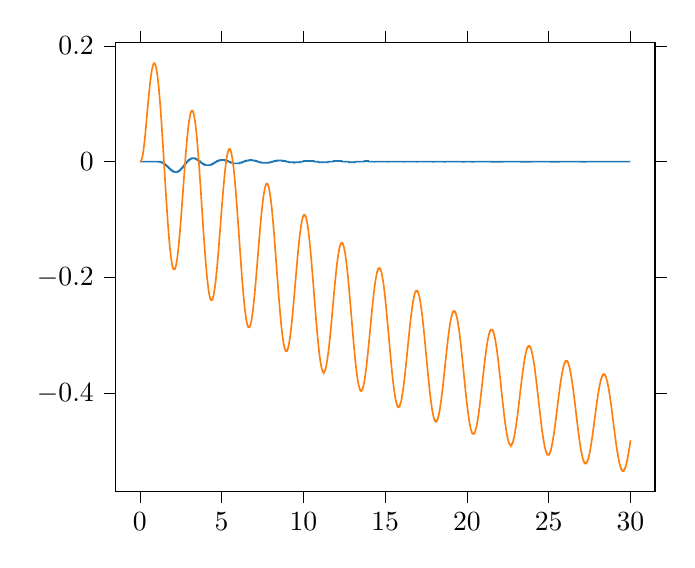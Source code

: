 % This file was created by tikzplotlib v0.9.1.
\begin{tikzpicture}

\definecolor{color0}{rgb}{0.122,0.467,0.706}
\definecolor{color1}{rgb}{1,0.498,0.055}

\begin{axis}[
tick align=outside,
tick pos=both,
x grid style={white!69.02!black},
xmin=-1.5, xmax=31.5,
xtick style={color=black},
y grid style={white!69.02!black},
ymin=-0.569, ymax=0.205,
ytick style={color=black}
]
\addplot [semithick, color0]
table {%
0 0
0.01 0
0.02 0
0.03 0
0.04 0
0.05 0
0.06 0
0.07 0
0.08 0
0.09 0
0.1 0
0.11 0
0.12 0
0.13 0
0.14 0
0.15 0
0.16 0
0.17 0
0.18 0
0.19 0
0.2 0
0.21 0
0.22 0
0.23 0
0.24 0
0.25 0
0.26 0
0.27 0
0.28 0
0.29 0
0.3 0
0.31 0
0.32 0
0.33 0
0.34 0
0.35 0
0.36 0
0.37 0
0.38 0
0.39 0
0.4 0
0.41 0
0.42 0
0.43 0
0.44 0
0.45 0
0.46 0
0.47 0
0.48 0
0.49 0
0.5 0
0.51 0
0.52 0
0.53 0
0.54 0
0.55 0
0.56 0
0.57 0
0.58 0
0.59 0
0.6 0
0.61 0
0.62 0
0.63 0
0.64 0
0.65 0
0.66 0
0.67 0
0.68 0
0.69 0
0.7 0
0.71 0
0.72 0
0.73 0
0.74 0
0.75 0
0.76 0
0.77 0
0.78 0
0.79 0
0.8 0
0.81 0
0.82 0
0.83 0
0.84 0
0.85 0
0.86 0
0.87 0
0.88 0
0.89 0
0.9 0
0.91 0
0.92 0
0.93 0
0.94 0
0.95 0
0.96 0
0.97 0
0.98 0
0.99 0
1 0
1.01 -4.567e-08
1.02 -3.144e-07
1.03 -1.032e-06
1.04 -2.427e-06
1.05 -4.722e-06
1.06 -8.141e-06
1.07 -1.291e-05
1.08 -1.924e-05
1.09 -2.735e-05
1.1 -3.746e-05
1.11 -4.978e-05
1.12 -6.453e-05
1.13 -8.19e-05
1.14 -0.0
1.15 -0.0
1.16 -0.0
1.17 -0.0
1.18 -0.0
1.19 -0.0
1.2 -0.0
1.21 -0.0
1.22 -0.0
1.23 -0.0
1.24 -0.001
1.25 -0.001
1.26 -0.001
1.27 -0.001
1.28 -0.001
1.29 -0.001
1.3 -0.001
1.31 -0.001
1.32 -0.001
1.33 -0.001
1.34 -0.001
1.35 -0.001
1.36 -0.002
1.37 -0.002
1.38 -0.002
1.39 -0.002
1.4 -0.002
1.41 -0.002
1.42 -0.002
1.43 -0.003
1.44 -0.003
1.45 -0.003
1.46 -0.003
1.47 -0.003
1.48 -0.004
1.49 -0.004
1.5 -0.004
1.51 -0.004
1.52 -0.004
1.53 -0.005
1.54 -0.005
1.55 -0.005
1.56 -0.005
1.57 -0.005
1.58 -0.006
1.59 -0.006
1.6 -0.006
1.61 -0.006
1.62 -0.007
1.63 -0.007
1.64 -0.007
1.65 -0.007
1.66 -0.008
1.67 -0.008
1.68 -0.008
1.69 -0.008
1.7 -0.009
1.71 -0.009
1.72 -0.009
1.73 -0.01
1.74 -0.01
1.75 -0.01
1.76 -0.01
1.77 -0.011
1.78 -0.011
1.79 -0.011
1.8 -0.011
1.81 -0.012
1.82 -0.012
1.83 -0.012
1.84 -0.013
1.85 -0.013
1.86 -0.013
1.87 -0.013
1.88 -0.014
1.89 -0.014
1.9 -0.014
1.91 -0.014
1.92 -0.014
1.93 -0.015
1.94 -0.015
1.95 -0.015
1.96 -0.015
1.97 -0.016
1.98 -0.016
1.99 -0.016
2 -0.016
2.01 -0.016
2.02 -0.016
2.03 -0.017
2.04 -0.017
2.05 -0.017
2.06 -0.017
2.07 -0.017
2.08 -0.017
2.09 -0.017
2.1 -0.017
2.11 -0.018
2.12 -0.018
2.13 -0.018
2.14 -0.018
2.15 -0.018
2.16 -0.018
2.17 -0.018
2.18 -0.018
2.19 -0.018
2.2 -0.018
2.21 -0.018
2.22 -0.018
2.23 -0.018
2.24 -0.018
2.25 -0.018
2.26 -0.018
2.27 -0.018
2.28 -0.018
2.29 -0.017
2.3 -0.017
2.31 -0.017
2.32 -0.017
2.33 -0.017
2.34 -0.017
2.35 -0.017
2.36 -0.017
2.37 -0.016
2.38 -0.016
2.39 -0.016
2.4 -0.016
2.41 -0.016
2.42 -0.015
2.43 -0.015
2.44 -0.015
2.45 -0.015
2.46 -0.014
2.47 -0.014
2.48 -0.014
2.49 -0.014
2.5 -0.013
2.51 -0.013
2.52 -0.013
2.53 -0.012
2.54 -0.012
2.55 -0.012
2.56 -0.012
2.57 -0.011
2.58 -0.011
2.59 -0.011
2.6 -0.01
2.61 -0.01
2.62 -0.01
2.63 -0.009
2.64 -0.009
2.65 -0.009
2.66 -0.008
2.67 -0.008
2.68 -0.007
2.69 -0.007
2.7 -0.007
2.71 -0.006
2.72 -0.006
2.73 -0.006
2.74 -0.005
2.75 -0.005
2.76 -0.005
2.77 -0.004
2.78 -0.004
2.79 -0.004
2.8 -0.003
2.81 -0.003
2.82 -0.003
2.83 -0.002
2.84 -0.002
2.85 -0.002
2.86 -0.001
2.87 -0.001
2.88 -0.001
2.89 -0.0
2.9 5.706e-05
2.91 0.0
2.92 0.001
2.93 0.001
2.94 0.001
2.95 0.002
2.96 0.002
2.97 0.002
2.98 0.002
2.99 0.003
3.0 0.003
3.01 0.003
3.02 0.003
3.03 0.003
3.04 0.004
3.05 0.004
3.06 0.004
3.07 0.004
3.08 0.004
3.09 0.005
3.1 0.005
3.11 0.005
3.12 0.005
3.13 0.005
3.14 0.005
3.15 0.005
3.16 0.005
3.17 0.006
3.18 0.006
3.19 0.006
3.2 0.006
3.21 0.006
3.22 0.006
3.23 0.006
3.24 0.006
3.25 0.006
3.26 0.006
3.27 0.006
3.28 0.006
3.29 0.006
3.3 0.006
3.31 0.006
3.32 0.006
3.33 0.006
3.34 0.006
3.35 0.006
3.36 0.006
3.37 0.005
3.38 0.005
3.39 0.005
3.4 0.005
3.41 0.005
3.42 0.005
3.43 0.005
3.44 0.005
3.45 0.004
3.46 0.004
3.47 0.004
3.48 0.004
3.49 0.004
3.5 0.004
3.51 0.003
3.52 0.003
3.53 0.003
3.54 0.003
3.55 0.003
3.56 0.002
3.57 0.002
3.58 0.002
3.59 0.002
3.6 0.002
3.61 0.001
3.62 0.001
3.63 0.001
3.64 0.001
3.65 0.001
3.66 0.0
3.67 0.0
3.68 -7.152e-05
3.69 -0.0
3.7 -0.001
3.71 -0.001
3.72 -0.001
3.73 -0.001
3.74 -0.001
3.75 -0.002
3.76 -0.002
3.77 -0.002
3.78 -0.002
3.79 -0.002
3.8 -0.003
3.81 -0.003
3.82 -0.003
3.83 -0.003
3.84 -0.003
3.85 -0.004
3.86 -0.004
3.87 -0.004
3.88 -0.004
3.89 -0.004
3.9 -0.004
3.91 -0.005
3.92 -0.005
3.93 -0.005
3.94 -0.005
3.95 -0.005
3.96 -0.005
3.97 -0.005
3.98 -0.006
3.99 -0.006
4.0 -0.006
4.01 -0.006
4.02 -0.006
4.03 -0.006
4.04 -0.006
4.05 -0.006
4.06 -0.006
4.07 -0.006
4.08 -0.006
4.09 -0.006
4.1 -0.006
4.11 -0.006
4.12 -0.006
4.13 -0.006
4.14 -0.006
4.15 -0.006
4.16 -0.006
4.17 -0.006
4.18 -0.006
4.19 -0.006
4.2 -0.006
4.21 -0.006
4.22 -0.006
4.23 -0.006
4.24 -0.006
4.25 -0.006
4.26 -0.006
4.27 -0.006
4.28 -0.006
4.29 -0.006
4.3 -0.006
4.31 -0.006
4.32 -0.006
4.33 -0.005
4.34 -0.005
4.35 -0.005
4.36 -0.005
4.37 -0.005
4.38 -0.005
4.39 -0.005
4.4 -0.005
4.41 -0.004
4.42 -0.004
4.43 -0.004
4.44 -0.004
4.45 -0.004
4.46 -0.004
4.47 -0.004
4.48 -0.003
4.49 -0.003
4.5 -0.003
4.51 -0.003
4.52 -0.003
4.53 -0.003
4.54 -0.002
4.55 -0.002
4.56 -0.002
4.57 -0.002
4.58 -0.002
4.59 -0.002
4.6 -0.001
4.61 -0.001
4.62 -0.001
4.63 -0.001
4.64 -0.001
4.65 -0.001
4.66 -0.0
4.67 -0.0
4.68 -9.864e-05
4.69 5.554e-05
4.7 0.0
4.71 0.0
4.72 0.001
4.73 0.001
4.74 0.001
4.75 0.001
4.76 0.001
4.77 0.001
4.78 0.001
4.79 0.001
4.8 0.002
4.81 0.002
4.82 0.002
4.83 0.002
4.84 0.002
4.85 0.002
4.86 0.002
4.87 0.002
4.88 0.002
4.89 0.002
4.9 0.003
4.91 0.003
4.92 0.003
4.93 0.003
4.94 0.003
4.95 0.003
4.96 0.003
4.97 0.003
4.98 0.003
4.99 0.003
5.0 0.003
5.01 0.003
5.02 0.003
5.03 0.003
5.04 0.003
5.05 0.003
5.06 0.003
5.07 0.003
5.08 0.003
5.09 0.003
5.1 0.003
5.11 0.003
5.12 0.003
5.13 0.003
5.14 0.003
5.15 0.003
5.16 0.003
5.17 0.003
5.18 0.003
5.19 0.003
5.2 0.002
5.21 0.002
5.22 0.002
5.23 0.002
5.24 0.002
5.25 0.002
5.26 0.002
5.27 0.002
5.28 0.002
5.29 0.002
5.3 0.002
5.31 0.001
5.32 0.001
5.33 0.001
5.34 0.001
5.35 0.001
5.36 0.001
5.37 0.001
5.38 0.001
5.39 0.001
5.4 0.0
5.41 0.0
5.42 0.0
5.43 0.0
5.44 8.984e-06
5.45 -0.0
5.46 -0.0
5.47 -0.0
5.48 -0.0
5.49 -0.001
5.5 -0.001
5.51 -0.001
5.52 -0.001
5.53 -0.001
5.54 -0.001
5.55 -0.001
5.56 -0.001
5.57 -0.001
5.58 -0.002
5.59 -0.002
5.6 -0.002
5.61 -0.002
5.62 -0.002
5.63 -0.002
5.64 -0.002
5.65 -0.002
5.66 -0.002
5.67 -0.002
5.68 -0.003
5.69 -0.003
5.7 -0.003
5.71 -0.003
5.72 -0.003
5.73 -0.003
5.74 -0.003
5.75 -0.003
5.76 -0.003
5.77 -0.003
5.78 -0.003
5.79 -0.003
5.8 -0.003
5.81 -0.003
5.82 -0.003
5.83 -0.003
5.84 -0.003
5.85 -0.003
5.86 -0.003
5.87 -0.003
5.88 -0.003
5.89 -0.003
5.9 -0.003
5.91 -0.003
5.92 -0.003
5.93 -0.003
5.94 -0.003
5.95 -0.003
5.96 -0.003
5.97 -0.003
5.98 -0.003
5.99 -0.003
6.0 -0.003
6.01 -0.003
6.02 -0.003
6.03 -0.003
6.04 -0.003
6.05 -0.003
6.06 -0.003
6.07 -0.003
6.08 -0.003
6.09 -0.003
6.1 -0.002
6.11 -0.002
6.12 -0.002
6.13 -0.002
6.14 -0.002
6.15 -0.002
6.16 -0.002
6.17 -0.002
6.18 -0.002
6.19 -0.002
6.2 -0.002
6.21 -0.002
6.22 -0.001
6.23 -0.001
6.24 -0.001
6.25 -0.001
6.26 -0.001
6.27 -0.001
6.28 -0.001
6.29 -0.001
6.3 -0.001
6.31 -0.0
6.32 -0.0
6.33 -0.0
6.34 -0.0
6.35 -5.385e-05
6.36 5.084e-05
6.37 0.0
6.38 0.0
6.39 0.0
6.4 0.0
6.41 0.001
6.42 0.001
6.43 0.001
6.44 0.001
6.45 0.001
6.46 0.001
6.47 0.001
6.48 0.001
6.49 0.001
6.5 0.001
6.51 0.001
6.52 0.002
6.53 0.002
6.54 0.002
6.55 0.002
6.56 0.002
6.57 0.002
6.58 0.002
6.59 0.002
6.6 0.002
6.61 0.002
6.62 0.002
6.63 0.002
6.64 0.002
6.65 0.002
6.66 0.002
6.67 0.002
6.68 0.002
6.69 0.002
6.7 0.003
6.71 0.003
6.72 0.003
6.73 0.003
6.74 0.003
6.75 0.003
6.76 0.003
6.77 0.003
6.78 0.003
6.79 0.003
6.8 0.003
6.81 0.003
6.82 0.003
6.83 0.003
6.84 0.003
6.85 0.003
6.86 0.002
6.87 0.002
6.88 0.002
6.89 0.002
6.9 0.002
6.91 0.002
6.92 0.002
6.93 0.002
6.94 0.002
6.95 0.002
6.96 0.002
6.97 0.002
6.98 0.002
6.99 0.002
7.0 0.002
7.01 0.002
7.02 0.002
7.03 0.002
7.04 0.002
7.05 0.001
7.06 0.001
7.07 0.001
7.08 0.001
7.09 0.001
7.1 0.001
7.11 0.001
7.12 0.001
7.13 0.001
7.14 0.001
7.15 0.001
7.16 0.001
7.17 0.0
7.18 0.0
7.19 0.0
7.2 0.0
7.21 9.467e-05
7.22 6.829e-06
7.23 -8.077e-05
7.24 -0.0
7.25 -0.0
7.26 -0.0
7.27 -0.0
7.28 -0.001
7.29 -0.001
7.3 -0.001
7.31 -0.001
7.32 -0.001
7.33 -0.001
7.34 -0.001
7.35 -0.001
7.36 -0.001
7.37 -0.001
7.38 -0.001
7.39 -0.001
7.4 -0.001
7.41 -0.001
7.42 -0.002
7.43 -0.002
7.44 -0.002
7.45 -0.002
7.46 -0.002
7.47 -0.002
7.48 -0.002
7.49 -0.002
7.5 -0.002
7.51 -0.002
7.52 -0.002
7.53 -0.002
7.54 -0.002
7.55 -0.002
7.56 -0.002
7.57 -0.002
7.58 -0.002
7.59 -0.002
7.6 -0.002
7.61 -0.002
7.62 -0.002
7.63 -0.002
7.64 -0.002
7.65 -0.002
7.66 -0.002
7.67 -0.002
7.68 -0.002
7.69 -0.002
7.7 -0.002
7.71 -0.002
7.72 -0.002
7.73 -0.002
7.74 -0.002
7.75 -0.002
7.76 -0.002
7.77 -0.002
7.78 -0.002
7.79 -0.002
7.8 -0.002
7.81 -0.002
7.82 -0.002
7.83 -0.002
7.84 -0.002
7.85 -0.002
7.86 -0.002
7.87 -0.002
7.88 -0.002
7.89 -0.002
7.9 -0.002
7.91 -0.002
7.92 -0.001
7.93 -0.001
7.94 -0.001
7.95 -0.001
7.96 -0.001
7.97 -0.001
7.98 -0.001
7.99 -0.001
8.0 -0.001
8.01 -0.001
8.02 -0.001
8.03 -0.001
8.04 -0.001
8.05 -0.001
8.06 -0.0
8.07 -0.0
8.08 -0.0
8.09 -0.0
8.1 -0.0
8.11 -0.0
8.12 -5.066e-05
8.13 2.213e-05
8.14 9.452e-05
8.15 0.0
8.16 0.0
8.17 0.0
8.18 0.0
8.19 0.0
8.2 0.001
8.21 0.001
8.22 0.001
8.23 0.001
8.24 0.001
8.25 0.001
8.26 0.001
8.27 0.001
8.28 0.001
8.29 0.001
8.3 0.001
8.31 0.001
8.32 0.001
8.33 0.001
8.34 0.001
8.35 0.001
8.36 0.001
8.37 0.001
8.38 0.002
8.39 0.002
8.4 0.002
8.41 0.002
8.42 0.002
8.43 0.002
8.44 0.002
8.45 0.002
8.46 0.002
8.47 0.002
8.48 0.002
8.49 0.002
8.5 0.002
8.51 0.002
8.52 0.002
8.53 0.002
8.54 0.002
8.55 0.002
8.56 0.002
8.57 0.002
8.58 0.002
8.59 0.002
8.6 0.002
8.61 0.002
8.62 0.002
8.63 0.002
8.64 0.002
8.65 0.002
8.66 0.002
8.67 0.002
8.68 0.002
8.69 0.002
8.7 0.002
8.71 0.002
8.72 0.002
8.73 0.001
8.74 0.001
8.75 0.001
8.76 0.001
8.77 0.001
8.78 0.001
8.79 0.001
8.8 0.001
8.81 0.001
8.82 0.001
8.83 0.001
8.84 0.001
8.85 0.001
8.86 0.001
8.87 0.001
8.88 0.001
8.89 0.001
8.9 0.001
8.91 0.001
8.92 0.001
8.93 0.0
8.94 0.0
8.95 0.0
8.96 0.0
8.97 0.0
8.98 0.0
8.99 0.0
9.0 4.595e-05
9.01 -1.291e-05
9.02 -7.149e-05
9.03 -0.0
9.04 -0.0
9.05 -0.0
9.06 -0.0
9.07 -0.0
9.08 -0.0
9.09 -0.0
9.1 -0.001
9.11 -0.001
9.12 -0.001
9.13 -0.001
9.14 -0.001
9.15 -0.001
9.16 -0.001
9.17 -0.001
9.18 -0.001
9.19 -0.001
9.2 -0.001
9.21 -0.001
9.22 -0.001
9.23 -0.001
9.24 -0.001
9.25 -0.001
9.26 -0.001
9.27 -0.001
9.28 -0.001
9.29 -0.001
9.3 -0.001
9.31 -0.001
9.32 -0.001
9.33 -0.001
9.34 -0.001
9.35 -0.001
9.36 -0.001
9.37 -0.001
9.38 -0.001
9.39 -0.001
9.4 -0.001
9.41 -0.001
9.42 -0.002
9.43 -0.002
9.44 -0.002
9.45 -0.001
9.46 -0.001
9.47 -0.001
9.48 -0.001
9.49 -0.001
9.5 -0.001
9.51 -0.001
9.52 -0.001
9.53 -0.001
9.54 -0.001
9.55 -0.001
9.56 -0.001
9.57 -0.001
9.58 -0.001
9.59 -0.001
9.6 -0.001
9.61 -0.001
9.62 -0.001
9.63 -0.001
9.64 -0.001
9.65 -0.001
9.66 -0.001
9.67 -0.001
9.68 -0.001
9.69 -0.001
9.7 -0.001
9.71 -0.001
9.72 -0.001
9.73 -0.001
9.74 -0.001
9.75 -0.001
9.76 -0.001
9.77 -0.001
9.78 -0.001
9.79 -0.001
9.8 -0.0
9.81 -0.0
9.82 -0.0
9.83 -0.0
9.84 -0.0
9.85 -0.0
9.86 -0.0
9.87 -0.0
9.88 -6.893e-05
9.89 -2.09e-05
9.9 2.693e-05
9.91 7.45e-05
9.92 0.0
9.93 0.0
9.94 0.0
9.95 0.0
9.96 0.0
9.97 0.0
9.98 0.0
9.99 0.0
10.0 0.0
10.01 0.001
10.02 0.001
10.03 0.001
10.04 0.001
10.05 0.001
10.06 0.001
10.07 0.001
10.08 0.001
10.09 0.001
10.1 0.001
10.11 0.001
10.12 0.001
10.13 0.001
10.14 0.001
10.15 0.001
10.16 0.001
10.17 0.001
10.18 0.001
10.19 0.001
10.2 0.001
10.21 0.001
10.22 0.001
10.23 0.001
10.24 0.001
10.25 0.001
10.26 0.001
10.27 0.001
10.28 0.001
10.29 0.001
10.3 0.001
10.31 0.001
10.32 0.001
10.33 0.001
10.34 0.001
10.35 0.001
10.36 0.001
10.37 0.001
10.38 0.001
10.39 0.001
10.4 0.001
10.41 0.001
10.42 0.001
10.43 0.001
10.44 0.001
10.45 0.001
10.46 0.001
10.47 0.001
10.48 0.001
10.49 0.001
10.5 0.001
10.51 0.001
10.52 0.001
10.53 0.001
10.54 0.001
10.55 0.001
10.56 0.001
10.57 0.001
10.58 0.001
10.59 0.001
10.6 0.001
10.61 0.001
10.62 0.001
10.63 0.001
10.64 0.001
10.65 0.0
10.66 0.0
10.67 0.0
10.68 0.0
10.69 0.0
10.7 0.0
10.71 0.0
10.72 0.0
10.73 0.0
10.74 0.0
10.75 9.95e-05
10.76 6.019e-05
10.77 2.096e-05
10.78 -1.811e-05
10.79 -5.699e-05
10.8 -9.562e-05
10.81 -0.0
10.82 -0.0
10.83 -0.0
10.84 -0.0
10.85 -0.0
10.86 -0.0
10.87 -0.0
10.88 -0.0
10.89 -0.0
10.9 -0.0
10.91 -0.0
10.92 -0.001
10.93 -0.001
10.94 -0.001
10.95 -0.001
10.96 -0.001
10.97 -0.001
10.98 -0.001
10.99 -0.001
11.0 -0.001
11.01 -0.001
11.02 -0.001
11.03 -0.001
11.04 -0.001
11.05 -0.001
11.06 -0.001
11.07 -0.001
11.08 -0.001
11.09 -0.001
11.1 -0.001
11.11 -0.001
11.12 -0.001
11.13 -0.001
11.14 -0.001
11.15 -0.001
11.16 -0.001
11.17 -0.001
11.18 -0.001
11.19 -0.001
11.2 -0.001
11.21 -0.001
11.22 -0.001
11.23 -0.001
11.24 -0.001
11.25 -0.001
11.26 -0.001
11.27 -0.001
11.28 -0.001
11.29 -0.001
11.3 -0.001
11.31 -0.001
11.32 -0.001
11.33 -0.001
11.34 -0.001
11.35 -0.001
11.36 -0.001
11.37 -0.001
11.38 -0.001
11.39 -0.001
11.4 -0.001
11.41 -0.001
11.42 -0.001
11.43 -0.001
11.44 -0.001
11.45 -0.001
11.46 -0.001
11.47 -0.001
11.48 -0.001
11.49 -0.001
11.5 -0.001
11.51 -0.0
11.52 -0.0
11.53 -0.0
11.54 -0.0
11.55 -0.0
11.56 -0.0
11.57 -0.0
11.58 -0.0
11.59 -0.0
11.6 -0.0
11.61 -0.0
11.62 -0.0
11.63 -9.793e-05
11.64 -6.568e-05
11.65 -3.349e-05
11.66 -1.401e-06
11.67 3.054e-05
11.68 6.23e-05
11.69 9.384e-05
11.7 0.0
11.71 0.0
11.72 0.0
11.73 0.0
11.74 0.0
11.75 0.0
11.76 0.0
11.77 0.0
11.78 0.0
11.79 0.0
11.8 0.0
11.81 0.0
11.82 0.0
11.83 0.0
11.84 0.001
11.85 0.001
11.86 0.001
11.87 0.001
11.88 0.001
11.89 0.001
11.9 0.001
11.91 0.001
11.92 0.001
11.93 0.001
11.94 0.001
11.95 0.001
11.96 0.001
11.97 0.001
11.98 0.001
11.99 0.001
12.0 0.001
12.01 0.001
12.02 0.001
12.03 0.001
12.04 0.001
12.05 0.001
12.06 0.001
12.07 0.001
12.08 0.001
12.09 0.001
12.1 0.001
12.11 0.001
12.12 0.001
12.13 0.001
12.14 0.001
12.15 0.001
12.16 0.001
12.17 0.001
12.18 0.001
12.19 0.001
12.2 0.001
12.21 0.001
12.22 0.001
12.23 0.001
12.24 0.001
12.25 0.001
12.26 0.001
12.27 0.001
12.28 0.001
12.29 0.001
12.3 0.001
12.31 0.001
12.32 0.001
12.33 0.001
12.34 0.001
12.35 0.0
12.36 0.0
12.37 0.0
12.38 0.0
12.39 0.0
12.4 0.0
12.41 0.0
12.42 0.0
12.43 0.0
12.44 0.0
12.45 0.0
12.46 0.0
12.47 0.0
12.48 0.0
12.49 0.0
12.5 0.0
12.51 9.176e-05
12.52 6.536e-05
12.53 3.9e-05
12.54 1.271e-05
12.55 -1.347e-05
12.56 -3.952e-05
12.57 -6.541e-05
12.58 -9.109e-05
12.59 -0.0
12.6 -0.0
12.61 -0.0
12.62 -0.0
12.63 -0.0
12.64 -0.0
12.65 -0.0
12.66 -0.0
12.67 -0.0
12.68 -0.0
12.69 -0.0
12.7 -0.0
12.71 -0.0
12.72 -0.0
12.73 -0.0
12.74 -0.0
12.75 -0.0
12.76 -0.0
12.77 -0.001
12.78 -0.001
12.79 -0.001
12.8 -0.001
12.81 -0.001
12.82 -0.001
12.83 -0.001
12.84 -0.001
12.85 -0.001
12.86 -0.001
12.87 -0.001
12.88 -0.001
12.89 -0.001
12.9 -0.001
12.91 -0.001
12.92 -0.001
12.93 -0.001
12.94 -0.001
12.95 -0.001
12.96 -0.001
12.97 -0.001
12.98 -0.001
12.99 -0.001
13.0 -0.001
13.01 -0.001
13.02 -0.001
13.03 -0.001
13.04 -0.001
13.05 -0.001
13.06 -0.001
13.07 -0.001
13.08 -0.001
13.09 -0.001
13.1 -0.001
13.11 -0.001
13.12 -0.001
13.13 -0.001
13.14 -0.001
13.15 -0.001
13.16 -0.001
13.17 -0.001
13.18 -0.0
13.19 -0.0
13.2 -0.0
13.21 -0.0
13.22 -0.0
13.23 -0.0
13.24 -0.0
13.25 -0.0
13.26 -0.0
13.27 -0.0
13.28 -0.0
13.29 -0.0
13.3 -0.0
13.31 -0.0
13.32 -0.0
13.33 -0.0
13.34 -0.0
13.35 -0.0
13.36 -0.0
13.37 -0.0
13.38 -0.0
13.39 -8.623e-05
13.4 -6.465e-05
13.41 -4.309e-05
13.42 -2.157e-05
13.43 -1.239e-07
13.44 2.122e-05
13.45 4.245e-05
13.46 6.352e-05
13.47 8.441e-05
13.48 0.0
13.49 0.0
13.5 0.0
13.51 0.0
13.52 0.0
13.53 0.0
13.54 0.0
13.55 0.0
13.56 0.0
13.57 0.0
13.58 0.0
13.59 0.0
13.6 0.0
13.61 0.0
13.62 0.0
13.63 0.0
13.64 0.0
13.65 0.0
13.66 0.0
13.67 0.0
13.68 0.0
13.69 0.0
13.7 0.0
13.71 0.0
13.72 0.0
13.73 0.0
13.74 0.001
13.75 0.001
13.76 0.001
13.77 0.001
13.78 0.001
13.79 0.001
13.8 0.001
13.81 0.001
13.82 0.001
13.83 0.001
13.84 0.001
13.85 0.001
13.86 0.001
13.87 0.001
13.88 0.001
13.89 0.001
13.9 0.001
13.91 0.001
13.92 0.001
13.93 0.001
13.94 0.001
13.95 0.001
13.96 0.001
13.97 0.001
13.98 0.0
13.99 0.0
14.0 0.0
14.01 0.0
14.02 0.0
14.03 0.0
14.04 0.0
14.05 0.0
14.06 0.0
14.07 0.0
14.08 0.0
14.09 0.0
14.1 0.0
14.11 0.0
14.12 0.0
14.13 0.0
14.14 0.0
14.15 0.0
14.16 0.0
14.17 0.0
14.18 0.0
14.19 0.0
14.2 0.0
14.21 0.0
14.22 0.0
14.23 0.0
14.24 0.0
14.25 0.0
14.26 9.596e-05
14.27 7.837e-05
14.28 6.075e-05
14.29 4.314e-05
14.3 2.556e-05
14.31 8.021e-06
14.32 -9.446e-06
14.33 -2.682e-05
14.34 -4.408e-05
14.35 -6.121e-05
14.36 -7.818e-05
14.37 -9.498e-05
14.38 -0.0
14.39 -0.0
14.4 -0.0
14.41 -0.0
14.42 -0.0
14.43 -0.0
14.44 -0.0
14.45 -0.0
14.46 -0.0
14.47 -0.0
14.48 -0.0
14.49 -0.0
14.5 -0.0
14.51 -0.0
14.52 -0.0
14.53 -0.0
14.54 -0.0
14.55 -0.0
14.56 -0.0
14.57 -0.0
14.58 -0.0
14.59 -0.0
14.6 -0.0
14.61 -0.0
14.62 -0.0
14.63 -0.0
14.64 -0.0
14.65 -0.0
14.66 -0.0
14.67 -0.0
14.68 -0.0
14.69 -0.0
14.7 -0.0
14.71 -0.0
14.72 -0.0
14.73 -0.0
14.74 -0.0
14.75 -0.0
14.76 -0.0
14.77 -0.0
14.78 -0.0
14.79 -0.0
14.8 -0.0
14.81 -0.0
14.82 -0.0
14.83 -0.0
14.84 -0.0
14.85 -0.0
14.86 -0.0
14.87 -0.0
14.88 -0.0
14.89 -0.0
14.9 -0.0
14.91 -0.0
14.92 -0.0
14.93 -0.0
14.94 -0.0
14.95 -0.0
14.96 -0.0
14.97 -0.0
14.98 -0.0
14.99 -0.0
15.0 -0.0
15.01 -0.0
15.02 -0.0
15.03 -0.0
15.04 -0.0
15.05 -0.0
15.06 -0.0
15.07 -0.0
15.08 -0.0
15.09 -0.0
15.1 -0.0
15.11 -0.0
15.12 -0.0
15.13 -9.932e-05
15.14 -8.501e-05
15.15 -7.066e-05
15.16 -5.629e-05
15.17 -4.191e-05
15.18 -2.754e-05
15.19 -1.32e-05
15.2 1.086e-06
15.21 1.531e-05
15.22 2.944e-05
15.23 4.348e-05
15.24 5.739e-05
15.25 7.117e-05
15.26 8.48e-05
15.27 9.825e-05
15.28 0.0
15.29 0.0
15.3 0.0
15.31 0.0
15.32 0.0
15.33 0.0
15.34 0.0
15.35 0.0
15.36 0.0
15.37 0.0
15.38 0.0
15.39 0.0
15.4 0.0
15.41 0.0
15.42 0.0
15.43 0.0
15.44 0.0
15.45 0.0
15.46 0.0
15.47 0.0
15.48 0.0
15.49 0.0
15.5 0.0
15.51 0.0
15.52 0.0
15.53 0.0
15.54 0.0
15.55 0.0
15.56 0.0
15.57 0.0
15.58 0.0
15.59 0.0
15.6 0.0
15.61 0.0
15.62 0.0
15.63 0.0
15.64 0.0
15.65 0.0
15.66 0.0
15.67 0.0
15.68 0.0
15.69 0.0
15.7 0.0
15.71 0.0
15.72 0.0
15.73 0.0
15.74 0.0
15.75 0.0
15.76 0.0
15.77 0.0
15.78 0.0
15.79 0.0
15.8 0.0
15.81 0.0
15.82 0.0
15.83 0.0
15.84 0.0
15.85 0.0
15.86 0.0
15.87 0.0
15.88 0.0
15.89 0.0
15.9 0.0
15.91 0.0
15.92 0.0
15.93 0.0
15.94 0.0
15.95 0.0
15.96 0.0
15.97 0.0
15.98 0.0
15.99 0.0
16.0 9.798e-05
16.01 8.637e-05
16.02 7.471e-05
16.03 6.301e-05
16.04 5.129e-05
16.05 3.955e-05
16.06 2.782e-05
16.07 1.61e-05
16.08 4.42e-06
16.09 -7.214e-06
16.1 -1.879e-05
16.11 -3.028e-05
16.12 -4.168e-05
16.13 -5.298e-05
16.14 -6.416e-05
16.15 -7.521e-05
16.16 -8.611e-05
16.17 -9.686e-05
16.18 -0.0
16.19 -0.0
16.2 -0.0
16.21 -0.0
16.22 -0.0
16.23 -0.0
16.24 -0.0
16.25 -0.0
16.26 -0.0
16.27 -0.0
16.28 -0.0
16.29 -0.0
16.3 -0.0
16.31 -0.0
16.32 -0.0
16.33 -0.0
16.34 -0.0
16.35 -0.0
16.36 -0.0
16.37 -0.0
16.38 -0.0
16.39 -0.0
16.4 -0.0
16.41 -0.0
16.42 -0.0
16.43 -0.0
16.44 -0.0
16.45 -0.0
16.46 -0.0
16.47 -0.0
16.48 -0.0
16.49 -0.0
16.5 -0.0
16.51 -0.0
16.52 -0.0
16.53 -0.0
16.54 -0.0
16.55 -0.0
16.56 -0.0
16.57 -0.0
16.58 -0.0
16.59 -0.0
16.6 -0.0
16.61 -0.0
16.62 -0.0
16.63 -0.0
16.64 -0.0
16.65 -0.0
16.66 -0.0
16.67 -0.0
16.68 -0.0
16.69 -0.0
16.7 -0.0
16.71 -0.0
16.72 -0.0
16.73 -0.0
16.74 -0.0
16.75 -0.0
16.76 -0.0
16.77 -0.0
16.78 -0.0
16.79 -0.0
16.8 -0.0
16.81 -0.0
16.82 -0.0
16.83 -0.0
16.84 -0.0
16.85 -0.0
16.86 -0.0
16.87 -9.377e-05
16.88 -8.439e-05
16.89 -7.494e-05
16.9 -6.545e-05
16.91 -5.592e-05
16.92 -4.636e-05
16.93 -3.678e-05
16.94 -2.72e-05
16.95 -1.764e-05
16.96 -8.089e-06
16.97 1.424e-06
16.98 1.089e-05
16.99 2.03e-05
17.0 2.964e-05
17.01 3.89e-05
17.02 4.807e-05
17.03 5.714e-05
17.04 6.609e-05
17.05 7.492e-05
17.06 8.361e-05
17.07 9.216e-05
17.08 0.0
17.09 0.0
17.1 0.0
17.11 0.0
17.12 0.0
17.13 0.0
17.14 0.0
17.15 0.0
17.16 0.0
17.17 0.0
17.18 0.0
17.19 0.0
17.2 0.0
17.21 0.0
17.22 0.0
17.23 0.0
17.24 0.0
17.25 0.0
17.26 0.0
17.27 0.0
17.28 0.0
17.29 0.0
17.3 0.0
17.31 0.0
17.32 0.0
17.33 0.0
17.34 0.0
17.35 0.0
17.36 0.0
17.37 0.0
17.38 0.0
17.39 0.0
17.4 0.0
17.41 0.0
17.42 0.0
17.43 0.0
17.44 0.0
17.45 0.0
17.46 0.0
17.47 0.0
17.48 0.0
17.49 0.0
17.5 0.0
17.51 0.0
17.52 0.0
17.53 0.0
17.54 0.0
17.55 0.0
17.56 0.0
17.57 0.0
17.58 0.0
17.59 0.0
17.6 0.0
17.61 0.0
17.62 0.0
17.63 0.0
17.64 0.0
17.65 0.0
17.66 0.0
17.67 0.0
17.68 0.0
17.69 0.0
17.7 0.0
17.71 0.0
17.72 0.0
17.73 9.51e-05
17.74 8.762e-05
17.75 8.006e-05
17.76 7.244e-05
17.77 6.476e-05
17.78 5.703e-05
17.79 4.927e-05
17.8 4.148e-05
17.81 3.368e-05
17.82 2.587e-05
17.83 1.806e-05
17.84 1.026e-05
17.85 2.489e-06
17.86 -5.251e-06
17.87 -1.295e-05
17.88 -2.06e-05
17.89 -2.818e-05
17.9 -3.569e-05
17.91 -4.313e-05
17.92 -5.048e-05
17.93 -5.772e-05
17.94 -6.487e-05
17.95 -7.189e-05
17.96 -7.88e-05
17.97 -8.557e-05
17.98 -9.22e-05
17.99 -9.869e-05
18 -0.0
18.01 -0.0
18.02 -0.0
18.03 -0.0
18.04 -0.0
18.05 -0.0
18.06 -0.0
18.07 -0.0
18.08 -0.0
18.09 -0.0
18.1 -0.0
18.11 -0.0
18.12 -0.0
18.13 -0.0
18.14 -0.0
18.15 -0.0
18.16 -0.0
18.17 -0.0
18.18 -0.0
18.19 -0.0
18.2 -0.0
18.21 -0.0
18.22 -0.0
18.23 -0.0
18.24 -0.0
18.25 -0.0
18.26 -0.0
18.27 -0.0
18.28 -0.0
18.29 -0.0
18.3 -0.0
18.31 -0.0
18.32 -0.0
18.33 -0.0
18.34 -0.0
18.35 -0.0
18.36 -0.0
18.37 -0.0
18.38 -0.0
18.39 -0.0
18.4 -0.0
18.41 -0.0
18.42 -0.0
18.43 -0.0
18.44 -0.0
18.45 -0.0
18.46 -0.0
18.47 -0.0
18.48 -0.0
18.49 -0.0
18.5 -0.0
18.51 -0.0
18.52 -0.0
18.53 -0.0
18.54 -0.0
18.55 -0.0
18.56 -0.0
18.57 -0.0
18.58 -9.813e-05
18.59 -9.231e-05
18.6 -8.64e-05
18.61 -8.041e-05
18.62 -7.434e-05
18.63 -6.821e-05
18.64 -6.202e-05
18.65 -5.578e-05
18.66 -4.95e-05
18.67 -4.318e-05
18.68 -3.684e-05
18.69 -3.048e-05
18.7 -2.411e-05
18.71 -1.774e-05
18.72 -1.138e-05
18.73 -5.037e-06
18.74 1.287e-06
18.75 7.58e-06
18.76 1.383e-05
18.77 2.004e-05
18.78 2.62e-05
18.79 3.229e-05
18.8 3.831e-05
18.81 4.426e-05
18.82 5.012e-05
18.83 5.59e-05
18.84 6.157e-05
18.85 6.715e-05
18.86 7.261e-05
18.87 7.795e-05
18.88 8.317e-05
18.89 8.827e-05
18.9 9.322e-05
18.91 9.804e-05
18.92 0.0
18.93 0.0
18.94 0.0
18.95 0.0
18.96 0.0
18.97 0.0
18.98 0.0
18.99 0.0
19.0 0.0
19.01 0.0
19.02 0.0
19.03 0.0
19.04 0.0
19.05 0.0
19.06 0.0
19.07 0.0
19.08 0.0
19.09 0.0
19.1 0.0
19.11 0.0
19.12 0.0
19.13 0.0
19.14 0.0
19.15 0.0
19.16 0.0
19.17 0.0
19.18 0.0
19.19 0.0
19.2 0.0
19.21 0.0
19.22 0.0
19.23 0.0
19.24 0.0
19.25 0.0
19.26 0.0
19.27 0.0
19.28 0.0
19.29 0.0
19.3 0.0
19.31 0.0
19.32 0.0
19.33 0.0
19.34 0.0
19.35 0.0
19.36 0.0
19.37 0.0
19.38 0.0
19.39 0.0
19.4 0.0
19.41 0.0
19.42 0.0
19.43 9.58e-05
19.44 9.136e-05
19.45 8.682e-05
19.46 8.22e-05
19.47 7.749e-05
19.48 7.271e-05
19.49 6.785e-05
19.5 6.294e-05
19.51 5.796e-05
19.52 5.294e-05
19.53 4.787e-05
19.54 4.277e-05
19.55 3.764e-05
19.56 3.248e-05
19.57 2.73e-05
19.58 2.212e-05
19.59 1.693e-05
19.6 1.174e-05
19.61 6.56e-06
19.62 1.397e-06
19.63 -3.744e-06
19.64 -8.856e-06
19.65 -1.393e-05
19.66 -1.897e-05
19.67 -2.396e-05
19.68 -2.889e-05
19.69 -3.377e-05
19.7 -3.858e-05
19.71 -4.332e-05
19.72 -4.798e-05
19.73 -5.257e-05
19.74 -5.706e-05
19.75 -6.146e-05
19.76 -6.576e-05
19.77 -6.996e-05
19.78 -7.405e-05
19.79 -7.803e-05
19.8 -8.19e-05
19.81 -8.564e-05
19.82 -8.925e-05
19.83 -9.274e-05
19.84 -9.609e-05
19.85 -9.931e-05
19.86 -0.0
19.87 -0.0
19.88 -0.0
19.89 -0.0
19.9 -0.0
19.91 -0.0
19.92 -0.0
19.93 -0.0
19.94 -0.0
19.95 -0.0
19.96 -0.0
19.97 -0.0
19.98 -0.0
19.99 -0.0
20.0 -0.0
20.01 -0.0
20.02 -0.0
20.03 -0.0
20.04 -0.0
20.05 -0.0
20.06 -0.0
20.07 -0.0
20.08 -0.0
20.09 -0.0
20.1 -0.0
20.11 -0.0
20.12 -0.0
20.13 -0.0
20.14 -0.0
20.15 -0.0
20.16 -0.0
20.17 -0.0
20.18 -0.0
20.19 -0.0
20.2 -0.0
20.21 -0.0
20.22 -0.0
20.23 -0.0
20.24 -0.0
20.25 -9.927e-05
20.26 -9.627e-05
20.27 -9.316e-05
20.28 -8.995e-05
20.29 -8.664e-05
20.3 -8.323e-05
20.31 -7.974e-05
20.32 -7.616e-05
20.33 -7.25e-05
20.34 -6.876e-05
20.35 -6.496e-05
20.36 -6.109e-05
20.37 -5.717e-05
20.38 -5.319e-05
20.39 -4.916e-05
20.4 -4.508e-05
20.41 -4.097e-05
20.42 -3.683e-05
20.43 -3.266e-05
20.44 -2.846e-05
20.45 -2.425e-05
20.46 -2.003e-05
20.47 -1.581e-05
20.48 -1.158e-05
20.49 -7.358e-06
20.5 -3.146e-06
20.51 1.05e-06
20.52 5.226e-06
20.53 9.375e-06
20.54 1.349e-05
20.55 1.758e-05
20.56 2.162e-05
20.57 2.561e-05
20.58 2.956e-05
20.59 3.345e-05
20.6 3.727e-05
20.61 4.104e-05
20.62 4.473e-05
20.63 4.835e-05
20.64 5.19e-05
20.65 5.536e-05
20.66 5.873e-05
20.67 6.202e-05
20.68 6.521e-05
20.69 6.83e-05
20.7 7.13e-05
20.71 7.419e-05
20.72 7.697e-05
20.73 7.964e-05
20.74 8.22e-05
20.75 8.464e-05
20.76 8.697e-05
20.77 8.918e-05
20.78 9.126e-05
20.79 9.322e-05
20.8 9.505e-05
20.81 9.675e-05
20.82 9.832e-05
20.83 9.976e-05
20.84 0.0
20.85 0.0
20.86 0.0
20.87 0.0
20.88 0.0
20.89 0.0
20.9 0.0
20.91 0.0
20.92 0.0
20.93 0.0
20.94 0.0
20.95 0.0
20.96 0.0
20.97 0.0
20.98 0.0
20.99 0.0
21.0 0.0
21.01 0.0
21.02 0.0
21.03 0.0
21.04 9.902e-05
21.05 9.757e-05
21.06 9.6e-05
21.07 9.431e-05
21.08 9.252e-05
21.09 9.061e-05
21.1 8.86e-05
21.11 8.649e-05
21.12 8.428e-05
21.13 8.197e-05
21.14 7.957e-05
21.15 7.708e-05
21.16 7.45e-05
21.17 7.185e-05
21.18 6.911e-05
21.19 6.63e-05
21.2 6.342e-05
21.21 6.047e-05
21.22 5.746e-05
21.23 5.439e-05
21.24 5.126e-05
21.25 4.809e-05
21.26 4.486e-05
21.27 4.16e-05
21.28 3.83e-05
21.29 3.497e-05
21.3 3.161e-05
21.31 2.822e-05
21.32 2.482e-05
21.33 2.139e-05
21.34 1.796e-05
21.35 1.452e-05
21.36 1.108e-05
21.37 7.64e-06
21.38 4.207e-06
21.39 7.839e-07
21.4 -2.624e-06
21.41 -6.013e-06
21.42 -9.378e-06
21.43 -1.272e-05
21.44 -1.602e-05
21.45 -1.929e-05
21.46 -2.253e-05
21.47 -2.571e-05
21.48 -2.885e-05
21.49 -3.194e-05
21.5 -3.498e-05
21.51 -3.795e-05
21.52 -4.087e-05
21.53 -4.372e-05
21.54 -4.65e-05
21.55 -4.921e-05
21.56 -5.184e-05
21.57 -5.44e-05
21.58 -5.688e-05
21.59 -5.927e-05
21.6 -6.158e-05
21.61 -6.38e-05
21.62 -6.592e-05
21.63 -6.796e-05
21.64 -6.99e-05
21.65 -7.174e-05
21.66 -7.348e-05
21.67 -7.513e-05
21.68 -7.667e-05
21.69 -7.81e-05
21.7 -7.943e-05
21.71 -8.065e-05
21.72 -8.177e-05
21.73 -8.278e-05
21.74 -8.368e-05
21.75 -8.446e-05
21.76 -8.514e-05
21.77 -8.571e-05
21.78 -8.617e-05
21.79 -8.651e-05
21.8 -8.675e-05
21.81 -8.687e-05
21.82 -8.689e-05
21.83 -8.679e-05
21.84 -8.658e-05
21.85 -8.627e-05
21.86 -8.585e-05
21.87 -8.532e-05
21.88 -8.469e-05
21.89 -8.395e-05
21.9 -8.311e-05
21.91 -8.217e-05
21.92 -8.113e-05
21.93 -8.0e-05
21.94 -7.876e-05
21.95 -7.744e-05
21.96 -7.602e-05
21.97 -7.451e-05
21.98 -7.291e-05
21.99 -7.123e-05
22.0 -6.947e-05
22.01 -6.763e-05
22.02 -6.571e-05
22.03 -6.372e-05
22.04 -6.166e-05
22.05 -5.952e-05
22.06 -5.733e-05
22.07 -5.507e-05
22.08 -5.275e-05
22.09 -5.038e-05
22.1 -4.795e-05
22.11 -4.547e-05
22.12 -4.295e-05
22.13 -4.039e-05
22.14 -3.778e-05
22.15 -3.514e-05
22.16 -3.247e-05
22.17 -2.977e-05
22.18 -2.705e-05
22.19 -2.43e-05
22.2 -2.154e-05
22.21 -1.876e-05
22.22 -1.597e-05
22.23 -1.317e-05
22.24 -1.037e-05
22.25 -7.57e-06
22.26 -4.773e-06
22.27 -1.983e-06
22.28 7.964e-07
22.29 3.562e-06
22.3 6.31e-06
22.31 9.037e-06
22.32 1.174e-05
22.33 1.442e-05
22.34 1.706e-05
22.35 1.967e-05
22.36 2.225e-05
22.37 2.478e-05
22.38 2.727e-05
22.39 2.972e-05
22.4 3.211e-05
22.41 3.446e-05
22.42 3.675e-05
22.43 3.898e-05
22.44 4.115e-05
22.45 4.327e-05
22.46 4.531e-05
22.47 4.729e-05
22.48 4.92e-05
22.49 5.104e-05
22.5 5.281e-05
22.51 5.45e-05
22.52 5.612e-05
22.53 5.765e-05
22.54 5.911e-05
22.55 6.049e-05
22.56 6.178e-05
22.57 6.299e-05
22.58 6.411e-05
22.59 6.515e-05
22.6 6.61e-05
22.61 6.696e-05
22.62 6.773e-05
22.63 6.842e-05
22.64 6.901e-05
22.65 6.952e-05
22.66 6.993e-05
22.67 7.026e-05
22.68 7.049e-05
22.69 7.064e-05
22.7 7.069e-05
22.71 7.066e-05
22.72 7.053e-05
22.73 7.032e-05
22.74 7.002e-05
22.75 6.963e-05
22.76 6.916e-05
22.77 6.86e-05
22.78 6.795e-05
22.79 6.723e-05
22.8 6.642e-05
22.81 6.553e-05
22.82 6.457e-05
22.83 6.352e-05
22.84 6.241e-05
22.85 6.121e-05
22.86 5.995e-05
22.87 5.862e-05
22.88 5.722e-05
22.89 5.575e-05
22.9 5.422e-05
22.91 5.263e-05
22.92 5.098e-05
22.93 4.927e-05
22.94 4.751e-05
22.95 4.569e-05
22.96 4.383e-05
22.97 4.192e-05
22.98 3.996e-05
22.99 3.797e-05
23.0 3.594e-05
23.01 3.387e-05
23.02 3.176e-05
23.03 2.963e-05
23.04 2.747e-05
23.05 2.528e-05
23.06 2.308e-05
23.07 2.085e-05
23.08 1.861e-05
23.09 1.636e-05
23.1 1.409e-05
23.11 1.182e-05
23.12 9.541e-06
23.13 7.263e-06
23.14 4.987e-06
23.15 2.715e-06
23.16 4.497e-07
23.17 -1.805e-06
23.18 -4.047e-06
23.19 -6.274e-06
23.2 -8.482e-06
23.21 -1.067e-05
23.22 -1.283e-05
23.23 -1.497e-05
23.24 -1.708e-05
23.25 -1.916e-05
23.26 -2.12e-05
23.27 -2.321e-05
23.28 -2.517e-05
23.29 -2.71e-05
23.3 -2.899e-05
23.31 -3.082e-05
23.32 -3.261e-05
23.33 -3.436e-05
23.34 -3.605e-05
23.35 -3.768e-05
23.36 -3.926e-05
23.37 -4.079e-05
23.38 -4.225e-05
23.39 -4.366e-05
23.4 -4.5e-05
23.41 -4.628e-05
23.42 -4.75e-05
23.43 -4.865e-05
23.44 -4.973e-05
23.45 -5.075e-05
23.46 -5.17e-05
23.47 -5.257e-05
23.48 -5.338e-05
23.49 -5.412e-05
23.5 -5.478e-05
23.51 -5.537e-05
23.52 -5.589e-05
23.53 -5.634e-05
23.54 -5.671e-05
23.55 -5.701e-05
23.56 -5.724e-05
23.57 -5.739e-05
23.58 -5.747e-05
23.59 -5.747e-05
23.6 -5.741e-05
23.61 -5.727e-05
23.62 -5.706e-05
23.63 -5.678e-05
23.64 -5.643e-05
23.65 -5.601e-05
23.66 -5.552e-05
23.67 -5.496e-05
23.68 -5.433e-05
23.69 -5.364e-05
23.7 -5.289e-05
23.71 -5.207e-05
23.72 -5.119e-05
23.73 -5.025e-05
23.74 -4.925e-05
23.75 -4.819e-05
23.76 -4.708e-05
23.77 -4.591e-05
23.78 -4.469e-05
23.79 -4.342e-05
23.8 -4.21e-05
23.81 -4.074e-05
23.82 -3.933e-05
23.83 -3.787e-05
23.84 -3.638e-05
23.85 -3.484e-05
23.86 -3.327e-05
23.87 -3.166e-05
23.88 -3.003e-05
23.89 -2.836e-05
23.9 -2.666e-05
23.91 -2.494e-05
23.92 -2.319e-05
23.93 -2.142e-05
23.94 -1.964e-05
23.95 -1.784e-05
23.96 -1.602e-05
23.97 -1.419e-05
23.98 -1.235e-05
23.99 -1.051e-05
24.0 -8.661e-06
24.01 -6.81e-06
24.02 -4.958e-06
24.03 -3.109e-06
24.04 -1.265e-06
24.05 5.724e-07
24.06 2.4e-06
24.07 4.217e-06
24.08 6.019e-06
24.09 7.806e-06
24.1 9.574e-06
24.11 1.132e-05
24.12 1.305e-05
24.13 1.475e-05
24.14 1.642e-05
24.15 1.807e-05
24.16 1.968e-05
24.17 2.127e-05
24.18 2.281e-05
24.19 2.433e-05
24.2 2.58e-05
24.21 2.724e-05
24.22 2.863e-05
24.23 2.998e-05
24.24 3.129e-05
24.25 3.255e-05
24.26 3.377e-05
24.27 3.493e-05
24.28 3.605e-05
24.29 3.711e-05
24.3 3.813e-05
24.31 3.909e-05
24.32 4.0e-05
24.33 4.085e-05
24.34 4.165e-05
24.35 4.239e-05
24.36 4.307e-05
24.37 4.37e-05
24.38 4.426e-05
24.39 4.477e-05
24.4 4.522e-05
24.41 4.561e-05
24.42 4.595e-05
24.43 4.622e-05
24.44 4.643e-05
24.45 4.658e-05
24.46 4.668e-05
24.47 4.671e-05
24.48 4.669e-05
24.49 4.66e-05
24.5 4.646e-05
24.51 4.626e-05
24.52 4.6e-05
24.53 4.569e-05
24.54 4.532e-05
24.55 4.489e-05
24.56 4.441e-05
24.57 4.387e-05
24.58 4.328e-05
24.59 4.264e-05
24.6 4.195e-05
24.61 4.121e-05
24.62 4.042e-05
24.63 3.959e-05
24.64 3.871e-05
24.65 3.778e-05
24.66 3.681e-05
24.67 3.58e-05
24.68 3.474e-05
24.69 3.365e-05
24.7 3.252e-05
24.71 3.136e-05
24.72 3.016e-05
24.73 2.893e-05
24.74 2.766e-05
24.75 2.637e-05
24.76 2.505e-05
24.77 2.371e-05
24.78 2.234e-05
24.79 2.095e-05
24.8 1.954e-05
24.81 1.811e-05
24.82 1.667e-05
24.83 1.521e-05
24.84 1.374e-05
24.85 1.226e-05
24.86 1.077e-05
24.87 9.276e-06
24.88 7.775e-06
24.89 6.272e-06
24.9 4.767e-06
24.91 3.264e-06
24.92 1.764e-06
24.93 2.68e-07
24.94 -1.221e-06
24.95 -2.701e-06
24.96 -4.171e-06
24.97 -5.629e-06
24.98 -7.073e-06
24.99 -8.502e-06
25.0 -9.912e-06
25.01 -1.13e-05
25.02 -1.267e-05
25.03 -1.402e-05
25.04 -1.535e-05
25.05 -1.665e-05
25.06 -1.792e-05
25.07 -1.916e-05
25.08 -2.037e-05
25.09 -2.156e-05
25.1 -2.27e-05
25.11 -2.382e-05
25.12 -2.49e-05
25.13 -2.594e-05
25.14 -2.695e-05
25.15 -2.791e-05
25.16 -2.884e-05
25.17 -2.973e-05
25.18 -3.057e-05
25.19 -3.137e-05
25.2 -3.213e-05
25.21 -3.285e-05
25.22 -3.351e-05
25.23 -3.414e-05
25.24 -3.472e-05
25.25 -3.525e-05
25.26 -3.573e-05
25.27 -3.617e-05
25.28 -3.656e-05
25.29 -3.69e-05
25.3 -3.719e-05
25.31 -3.744e-05
25.32 -3.763e-05
25.33 -3.778e-05
25.34 -3.788e-05
25.35 -3.793e-05
25.36 -3.793e-05
25.37 -3.789e-05
25.38 -3.78e-05
25.39 -3.766e-05
25.4 -3.747e-05
25.41 -3.724e-05
25.42 -3.696e-05
25.43 -3.663e-05
25.44 -3.626e-05
25.45 -3.585e-05
25.46 -3.539e-05
25.47 -3.49e-05
25.48 -3.435e-05
25.49 -3.377e-05
25.5 -3.315e-05
25.51 -3.249e-05
25.52 -3.179e-05
25.53 -3.106e-05
25.54 -3.029e-05
25.55 -2.948e-05
25.56 -2.864e-05
25.57 -2.777e-05
25.58 -2.687e-05
25.59 -2.593e-05
25.6 -2.497e-05
25.61 -2.399e-05
25.62 -2.297e-05
25.63 -2.194e-05
25.64 -2.088e-05
25.65 -1.979e-05
25.66 -1.869e-05
25.67 -1.757e-05
25.68 -1.644e-05
25.69 -1.528e-05
25.7 -1.412e-05
25.71 -1.294e-05
25.72 -1.175e-05
25.73 -1.055e-05
25.74 -9.346e-06
25.75 -8.133e-06
25.76 -6.916e-06
25.77 -5.697e-06
25.78 -4.475e-06
25.79 -3.254e-06
25.8 -2.034e-06
25.81 -8.177e-07
25.82 3.94e-07
25.83 1.6e-06
25.84 2.798e-06
25.85 3.986e-06
25.86 5.164e-06
25.87 6.33e-06
25.88 7.483e-06
25.89 8.621e-06
25.9 9.742e-06
25.91 1.085e-05
25.92 1.193e-05
25.93 1.3e-05
25.94 1.404e-05
25.95 1.506e-05
25.96 1.606e-05
25.97 1.703e-05
25.98 1.797e-05
25.99 1.889e-05
26.0 1.978e-05
26.01 2.065e-05
26.02 2.148e-05
26.03 2.228e-05
26.04 2.305e-05
26.05 2.378e-05
26.06 2.448e-05
26.07 2.515e-05
26.08 2.578e-05
26.09 2.638e-05
26.1 2.694e-05
26.11 2.747e-05
26.12 2.795e-05
26.13 2.84e-05
26.14 2.882e-05
26.15 2.919e-05
26.16 2.952e-05
26.17 2.982e-05
26.18 3.008e-05
26.19 3.03e-05
26.2 3.047e-05
26.21 3.061e-05
26.22 3.071e-05
26.23 3.077e-05
26.24 3.08e-05
26.25 3.078e-05
26.26 3.072e-05
26.27 3.063e-05
26.28 3.049e-05
26.29 3.032e-05
26.3 3.012e-05
26.31 2.987e-05
26.32 2.959e-05
26.33 2.927e-05
26.34 2.892e-05
26.35 2.853e-05
26.36 2.811e-05
26.37 2.765e-05
26.38 2.716e-05
26.39 2.664e-05
26.4 2.609e-05
26.41 2.551e-05
26.42 2.489e-05
26.43 2.425e-05
26.44 2.359e-05
26.45 2.289e-05
26.46 2.217e-05
26.47 2.143e-05
26.48 2.066e-05
26.49 1.987e-05
26.5 1.906e-05
26.51 1.822e-05
26.52 1.737e-05
26.53 1.65e-05
26.54 1.562e-05
26.55 1.472e-05
26.56 1.38e-05
26.57 1.287e-05
26.58 1.193e-05
26.59 1.098e-05
26.6 1.002e-05
26.61 9.048e-06
26.62 8.072e-06
26.63 7.09e-06
26.64 6.104e-06
26.65 5.115e-06
26.66 4.125e-06
26.67 3.134e-06
26.68 2.143e-06
26.69 1.154e-06
26.7 1.691e-07
26.71 -8.118e-07
26.72 -1.787e-06
26.73 -2.755e-06
26.74 -3.716e-06
26.75 -4.667e-06
26.76 -5.608e-06
26.77 -6.537e-06
26.78 -7.454e-06
26.79 -8.356e-06
26.8 -9.244e-06
26.81 -1.012e-05
26.82 -1.097e-05
26.83 -1.181e-05
26.84 -1.263e-05
26.85 -1.343e-05
26.86 -1.42e-05
26.87 -1.496e-05
26.88 -1.569e-05
26.89 -1.641e-05
26.9 -1.709e-05
26.91 -1.775e-05
26.92 -1.839e-05
26.93 -1.9e-05
26.94 -1.958e-05
26.95 -2.014e-05
26.96 -2.067e-05
26.97 -2.117e-05
26.98 -2.164e-05
26.99 -2.208e-05
27.0 -2.249e-05
27.01 -2.287e-05
27.02 -2.322e-05
27.03 -2.353e-05
27.04 -2.382e-05
27.05 -2.408e-05
27.06 -2.43e-05
27.07 -2.449e-05
27.08 -2.465e-05
27.09 -2.478e-05
27.1 -2.488e-05
27.11 -2.494e-05
27.12 -2.498e-05
27.13 -2.498e-05
27.14 -2.495e-05
27.15 -2.489e-05
27.16 -2.48e-05
27.17 -2.467e-05
27.18 -2.452e-05
27.19 -2.433e-05
27.2 -2.412e-05
27.21 -2.388e-05
27.22 -2.36e-05
27.23 -2.33e-05
27.24 -2.297e-05
27.25 -2.262e-05
27.26 -2.223e-05
27.27 -2.182e-05
27.28 -2.139e-05
27.29 -2.093e-05
27.3 -2.044e-05
27.31 -1.994e-05
27.32 -1.941e-05
27.33 -1.885e-05
27.34 -1.828e-05
27.35 -1.768e-05
27.36 -1.707e-05
27.37 -1.644e-05
27.38 -1.579e-05
27.39 -1.512e-05
27.4 -1.444e-05
27.41 -1.374e-05
27.42 -1.303e-05
27.43 -1.23e-05
27.44 -1.157e-05
27.45 -1.082e-05
27.46 -1.006e-05
27.47 -9.29e-06
27.48 -8.515e-06
27.49 -7.732e-06
27.5 -6.943e-06
27.51 -6.149e-06
27.52 -5.351e-06
27.53 -4.55e-06
27.54 -3.748e-06
27.55 -2.944e-06
27.56 -2.14e-06
27.57 -1.337e-06
27.58 -5.37e-07
27.59 2.604e-07
27.6 1.054e-06
27.61 1.842e-06
27.62 2.624e-06
27.63 3.399e-06
27.64 4.166e-06
27.65 4.925e-06
27.66 5.673e-06
27.67 6.411e-06
27.68 7.137e-06
27.69 7.851e-06
27.7 8.551e-06
27.71 9.237e-06
27.72 9.909e-06
27.73 1.056e-05
27.74 1.12e-05
27.75 1.183e-05
27.76 1.243e-05
27.77 1.302e-05
27.78 1.358e-05
27.79 1.413e-05
27.8 1.466e-05
27.81 1.516e-05
27.82 1.564e-05
27.83 1.611e-05
27.84 1.654e-05
27.85 1.696e-05
27.86 1.735e-05
27.87 1.772e-05
27.88 1.807e-05
27.89 1.839e-05
27.9 1.868e-05
27.91 1.895e-05
27.92 1.92e-05
27.93 1.942e-05
27.94 1.961e-05
27.95 1.978e-05
27.96 1.993e-05
27.97 2.004e-05
27.98 2.013e-05
27.99 2.02e-05
28.0 2.024e-05
28.01 2.025e-05
28.02 2.024e-05
28.03 2.02e-05
28.04 2.014e-05
28.05 2.005e-05
28.06 1.994e-05
28.07 1.98e-05
28.08 1.964e-05
28.09 1.946e-05
28.1 1.925e-05
28.11 1.902e-05
28.12 1.876e-05
28.13 1.848e-05
28.14 1.818e-05
28.15 1.786e-05
28.16 1.752e-05
28.17 1.715e-05
28.18 1.677e-05
28.19 1.637e-05
28.2 1.595e-05
28.21 1.551e-05
28.22 1.505e-05
28.23 1.458e-05
28.24 1.409e-05
28.25 1.358e-05
28.26 1.306e-05
28.27 1.253e-05
28.28 1.198e-05
28.29 1.142e-05
28.3 1.085e-05
28.31 1.027e-05
28.32 9.676e-06
28.33 9.074e-06
28.34 8.463e-06
28.35 7.844e-06
28.36 7.219e-06
28.37 6.587e-06
28.38 5.95e-06
28.39 5.308e-06
28.4 4.663e-06
28.41 4.015e-06
28.42 3.365e-06
28.43 2.714e-06
28.44 2.063e-06
28.45 1.412e-06
28.46 7.619e-07
28.47 1.143e-07
28.48 -5.303e-07
28.49 -1.171e-06
28.5 -1.808e-06
28.51 -2.439e-06
28.52 -3.064e-06
28.53 -3.682e-06
28.54 -4.293e-06
28.55 -4.895e-06
28.56 -5.488e-06
28.57 -6.072e-06
28.58 -6.645e-06
28.59 -7.207e-06
28.6 -7.757e-06
28.61 -8.295e-06
28.62 -8.819e-06
28.63 -9.33e-06
28.64 -9.827e-06
28.65 -1.031e-05
28.66 -1.078e-05
28.67 -1.123e-05
28.68 -1.166e-05
28.69 -1.208e-05
28.7 -1.248e-05
28.71 -1.286e-05
28.72 -1.323e-05
28.73 -1.358e-05
28.74 -1.39e-05
28.75 -1.421e-05
28.76 -1.45e-05
28.77 -1.477e-05
28.78 -1.502e-05
28.79 -1.525e-05
28.8 -1.546e-05
28.81 -1.565e-05
28.82 -1.581e-05
28.83 -1.596e-05
28.84 -1.609e-05
28.85 -1.619e-05
28.86 -1.628e-05
28.87 -1.634e-05
28.88 -1.638e-05
28.89 -1.641e-05
28.9 -1.641e-05
28.91 -1.639e-05
28.92 -1.635e-05
28.93 -1.629e-05
28.94 -1.62e-05
28.95 -1.61e-05
28.96 -1.598e-05
28.97 -1.584e-05
28.98 -1.568e-05
28.99 -1.55e-05
29.0 -1.53e-05
29.01 -1.509e-05
29.02 -1.485e-05
29.03 -1.46e-05
29.04 -1.433e-05
29.05 -1.405e-05
29.06 -1.375e-05
29.07 -1.343e-05
29.08 -1.309e-05
29.09 -1.275e-05
29.1 -1.238e-05
29.11 -1.201e-05
29.12 -1.162e-05
29.13 -1.121e-05
29.14 -1.08e-05
29.15 -1.037e-05
29.16 -9.932e-06
29.17 -9.484e-06
29.18 -9.025e-06
29.19 -8.558e-06
29.2 -8.082e-06
29.21 -7.598e-06
29.22 -7.106e-06
29.23 -6.608e-06
29.24 -6.104e-06
29.25 -5.595e-06
29.26 -5.081e-06
29.27 -4.563e-06
29.28 -4.042e-06
29.29 -3.519e-06
29.3 -2.993e-06
29.31 -2.466e-06
29.32 -1.938e-06
29.33 -1.411e-06
29.34 -8.839e-07
29.35 -3.584e-07
29.36 1.649e-07
29.37 6.856e-07
29.38 1.203e-06
29.39 1.716e-06
29.4 2.225e-06
29.41 2.728e-06
29.42 3.226e-06
29.43 3.717e-06
29.44 4.202e-06
29.45 4.678e-06
29.46 5.147e-06
29.47 5.606e-06
29.48 6.057e-06
29.49 6.497e-06
29.5 6.927e-06
29.51 7.347e-06
29.52 7.755e-06
29.53 8.152e-06
29.54 8.536e-06
29.55 8.908e-06
29.56 9.266e-06
29.57 9.612e-06
29.58 9.943e-06
29.59 1.026e-05
29.6 1.056e-05
29.61 1.085e-05
29.62 1.112e-05
29.63 1.138e-05
29.64 1.162e-05
29.65 1.185e-05
29.66 1.206e-05
29.67 1.225e-05
29.68 1.243e-05
29.69 1.259e-05
29.7 1.274e-05
29.71 1.287e-05
29.72 1.298e-05
29.73 1.307e-05
29.74 1.315e-05
29.75 1.321e-05
29.76 1.325e-05
29.77 1.328e-05
29.78 1.329e-05
29.79 1.328e-05
29.8 1.325e-05
29.81 1.321e-05
29.82 1.316e-05
29.83 1.308e-05
29.84 1.299e-05
29.85 1.289e-05
29.86 1.276e-05
29.87 1.263e-05
29.88 1.247e-05
29.89 1.231e-05
29.9 1.212e-05
29.91 1.193e-05
29.92 1.172e-05
29.93 1.149e-05
29.94 1.125e-05
29.95 1.1e-05
29.96 1.074e-05
29.97 1.046e-05
29.98 1.018e-05
29.99 9.876e-06
30.0 9.565e-06
};
\addplot [semithick, color1]
table {%
0 0
0.01 4.003e-06
0.02 3.081e-05
0.03 0.0
0.04 0.0
0.05 0.0
0.06 0.001
0.07 0.001
0.08 0.002
0.09 0.002
0.1 0.003
0.11 0.004
0.12 0.005
0.13 0.006
0.14 0.007
0.15 0.008
0.16 0.01
0.17 0.011
0.18 0.013
0.19 0.014
0.2 0.016
0.21 0.018
0.22 0.02
0.23 0.022
0.24 0.025
0.25 0.027
0.26 0.029
0.27 0.032
0.28 0.034
0.29 0.037
0.3 0.04
0.31 0.043
0.32 0.045
0.33 0.048
0.34 0.051
0.35 0.054
0.36 0.057
0.37 0.06
0.38 0.063
0.39 0.066
0.4 0.07
0.41 0.073
0.42 0.076
0.43 0.079
0.44 0.082
0.45 0.085
0.46 0.089
0.47 0.092
0.48 0.095
0.49 0.098
0.5 0.101
0.51 0.104
0.52 0.107
0.53 0.11
0.54 0.113
0.55 0.116
0.56 0.119
0.57 0.122
0.58 0.124
0.59 0.127
0.6 0.13
0.61 0.132
0.62 0.135
0.63 0.137
0.64 0.14
0.65 0.142
0.66 0.144
0.67 0.147
0.68 0.149
0.69 0.151
0.7 0.152
0.71 0.154
0.72 0.156
0.73 0.158
0.74 0.159
0.75 0.161
0.76 0.162
0.77 0.163
0.78 0.164
0.79 0.165
0.8 0.166
0.81 0.167
0.82 0.168
0.83 0.168
0.84 0.169
0.85 0.169
0.86 0.17
0.87 0.17
0.88 0.17
0.89 0.17
0.9 0.169
0.91 0.169
0.92 0.169
0.93 0.168
0.94 0.168
0.95 0.167
0.96 0.166
0.97 0.165
0.98 0.164
0.99 0.163
1 0.161
1.01 0.16
1.02 0.158
1.03 0.157
1.04 0.155
1.05 0.153
1.06 0.151
1.07 0.149
1.08 0.147
1.09 0.144
1.1 0.142
1.11 0.14
1.12 0.137
1.13 0.134
1.14 0.131
1.15 0.129
1.16 0.126
1.17 0.123
1.18 0.119
1.19 0.116
1.2 0.113
1.21 0.109
1.22 0.106
1.23 0.102
1.24 0.099
1.25 0.095
1.26 0.091
1.27 0.087
1.28 0.083
1.29 0.079
1.3 0.075
1.31 0.071
1.32 0.067
1.33 0.063
1.34 0.059
1.35 0.054
1.36 0.05
1.37 0.045
1.38 0.041
1.39 0.037
1.4 0.032
1.41 0.027
1.42 0.023
1.43 0.018
1.44 0.014
1.45 0.009
1.46 0.005
1.47 -0.0
1.48 -0.005
1.49 -0.009
1.5 -0.014
1.51 -0.019
1.52 -0.023
1.53 -0.028
1.54 -0.033
1.55 -0.037
1.56 -0.042
1.57 -0.046
1.58 -0.051
1.59 -0.055
1.6 -0.06
1.61 -0.064
1.62 -0.069
1.63 -0.073
1.64 -0.077
1.65 -0.081
1.66 -0.086
1.67 -0.09
1.68 -0.094
1.69 -0.098
1.7 -0.102
1.71 -0.106
1.72 -0.11
1.73 -0.113
1.74 -0.117
1.75 -0.121
1.76 -0.124
1.77 -0.128
1.78 -0.131
1.79 -0.135
1.8 -0.138
1.81 -0.141
1.82 -0.144
1.83 -0.147
1.84 -0.15
1.85 -0.153
1.86 -0.155
1.87 -0.158
1.88 -0.16
1.89 -0.163
1.9 -0.165
1.91 -0.167
1.92 -0.169
1.93 -0.171
1.94 -0.173
1.95 -0.174
1.96 -0.176
1.97 -0.178
1.98 -0.179
1.99 -0.18
2 -0.181
2.01 -0.182
2.02 -0.183
2.03 -0.184
2.04 -0.185
2.05 -0.185
2.06 -0.186
2.07 -0.186
2.08 -0.186
2.09 -0.186
2.1 -0.186
2.11 -0.186
2.12 -0.186
2.13 -0.186
2.14 -0.185
2.15 -0.185
2.16 -0.184
2.17 -0.183
2.18 -0.182
2.19 -0.181
2.2 -0.18
2.21 -0.179
2.22 -0.177
2.23 -0.176
2.24 -0.174
2.25 -0.172
2.26 -0.171
2.27 -0.169
2.28 -0.167
2.29 -0.165
2.3 -0.162
2.31 -0.16
2.32 -0.158
2.33 -0.155
2.34 -0.153
2.35 -0.15
2.36 -0.147
2.37 -0.145
2.38 -0.142
2.39 -0.139
2.4 -0.136
2.41 -0.133
2.42 -0.13
2.43 -0.126
2.44 -0.123
2.45 -0.12
2.46 -0.116
2.47 -0.113
2.48 -0.109
2.49 -0.106
2.5 -0.102
2.51 -0.099
2.52 -0.095
2.53 -0.091
2.54 -0.087
2.55 -0.084
2.56 -0.08
2.57 -0.076
2.58 -0.072
2.59 -0.068
2.6 -0.064
2.61 -0.06
2.62 -0.057
2.63 -0.053
2.64 -0.049
2.65 -0.045
2.66 -0.041
2.67 -0.037
2.68 -0.033
2.69 -0.029
2.7 -0.025
2.71 -0.022
2.72 -0.018
2.73 -0.014
2.74 -0.01
2.75 -0.006
2.76 -0.003
2.77 0.001
2.78 0.005
2.79 0.008
2.8 0.012
2.81 0.015
2.82 0.019
2.83 0.022
2.84 0.025
2.85 0.029
2.86 0.032
2.87 0.035
2.88 0.038
2.89 0.041
2.9 0.044
2.91 0.047
2.92 0.049
2.93 0.052
2.94 0.055
2.95 0.057
2.96 0.06
2.97 0.062
2.98 0.064
2.99 0.066
3.0 0.069
3.01 0.07
3.02 0.072
3.03 0.074
3.04 0.076
3.05 0.077
3.06 0.079
3.07 0.08
3.08 0.081
3.09 0.083
3.1 0.084
3.11 0.085
3.12 0.085
3.13 0.086
3.14 0.087
3.15 0.087
3.16 0.088
3.17 0.088
3.18 0.088
3.19 0.088
3.2 0.088
3.21 0.088
3.22 0.088
3.23 0.087
3.24 0.087
3.25 0.086
3.26 0.085
3.27 0.084
3.28 0.083
3.29 0.082
3.3 0.081
3.31 0.08
3.32 0.078
3.33 0.077
3.34 0.075
3.35 0.073
3.36 0.072
3.37 0.07
3.38 0.068
3.39 0.066
3.4 0.063
3.41 0.061
3.42 0.058
3.43 0.056
3.44 0.053
3.45 0.051
3.46 0.048
3.47 0.045
3.48 0.042
3.49 0.039
3.5 0.036
3.51 0.033
3.52 0.029
3.53 0.026
3.54 0.022
3.55 0.019
3.56 0.015
3.57 0.012
3.58 0.008
3.59 0.004
3.6 0.0
3.61 -0.003
3.62 -0.007
3.63 -0.011
3.64 -0.015
3.65 -0.019
3.66 -0.024
3.67 -0.028
3.68 -0.032
3.69 -0.036
3.7 -0.04
3.71 -0.044
3.72 -0.049
3.73 -0.053
3.74 -0.057
3.75 -0.062
3.76 -0.066
3.77 -0.07
3.78 -0.075
3.79 -0.079
3.8 -0.083
3.81 -0.088
3.82 -0.092
3.83 -0.096
3.84 -0.101
3.85 -0.105
3.86 -0.109
3.87 -0.113
3.88 -0.118
3.89 -0.122
3.9 -0.126
3.91 -0.13
3.92 -0.134
3.93 -0.138
3.94 -0.142
3.95 -0.146
3.96 -0.15
3.97 -0.154
3.98 -0.157
3.99 -0.161
4.0 -0.165
4.01 -0.168
4.02 -0.172
4.03 -0.175
4.04 -0.179
4.05 -0.182
4.06 -0.185
4.07 -0.188
4.08 -0.192
4.09 -0.195
4.1 -0.198
4.11 -0.2
4.12 -0.203
4.13 -0.206
4.14 -0.208
4.15 -0.211
4.16 -0.213
4.17 -0.215
4.18 -0.218
4.19 -0.22
4.2 -0.222
4.21 -0.224
4.22 -0.225
4.23 -0.227
4.24 -0.229
4.25 -0.23
4.26 -0.231
4.27 -0.233
4.28 -0.234
4.29 -0.235
4.3 -0.236
4.31 -0.237
4.32 -0.237
4.33 -0.238
4.34 -0.238
4.35 -0.239
4.36 -0.239
4.37 -0.239
4.38 -0.239
4.39 -0.239
4.4 -0.239
4.41 -0.239
4.42 -0.238
4.43 -0.238
4.44 -0.237
4.45 -0.237
4.46 -0.236
4.47 -0.235
4.48 -0.234
4.49 -0.233
4.5 -0.232
4.51 -0.23
4.52 -0.229
4.53 -0.227
4.54 -0.226
4.55 -0.224
4.56 -0.222
4.57 -0.22
4.58 -0.218
4.59 -0.216
4.6 -0.214
4.61 -0.212
4.62 -0.209
4.63 -0.207
4.64 -0.204
4.65 -0.202
4.66 -0.199
4.67 -0.196
4.68 -0.193
4.69 -0.191
4.7 -0.188
4.71 -0.185
4.72 -0.182
4.73 -0.178
4.74 -0.175
4.75 -0.172
4.76 -0.169
4.77 -0.165
4.78 -0.162
4.79 -0.159
4.8 -0.155
4.81 -0.152
4.82 -0.148
4.83 -0.145
4.84 -0.141
4.85 -0.137
4.86 -0.134
4.87 -0.13
4.88 -0.126
4.89 -0.123
4.9 -0.119
4.91 -0.115
4.92 -0.112
4.93 -0.108
4.94 -0.104
4.95 -0.1
4.96 -0.097
4.97 -0.093
4.98 -0.089
4.99 -0.086
5.0 -0.082
5.01 -0.078
5.02 -0.075
5.03 -0.071
5.04 -0.068
5.05 -0.064
5.06 -0.061
5.07 -0.057
5.08 -0.054
5.09 -0.051
5.1 -0.047
5.11 -0.044
5.12 -0.041
5.13 -0.038
5.14 -0.035
5.15 -0.032
5.16 -0.029
5.17 -0.026
5.18 -0.023
5.19 -0.02
5.2 -0.017
5.21 -0.015
5.22 -0.012
5.23 -0.01
5.24 -0.007
5.25 -0.005
5.26 -0.003
5.27 -0.001
5.28 0.001
5.29 0.003
5.3 0.005
5.31 0.007
5.32 0.008
5.33 0.01
5.34 0.012
5.35 0.013
5.36 0.014
5.37 0.015
5.38 0.016
5.39 0.017
5.4 0.018
5.41 0.019
5.42 0.02
5.43 0.02
5.44 0.021
5.45 0.021
5.46 0.021
5.47 0.022
5.48 0.022
5.49 0.022
5.5 0.021
5.51 0.021
5.52 0.021
5.53 0.02
5.54 0.02
5.55 0.019
5.56 0.018
5.57 0.017
5.58 0.016
5.59 0.015
5.6 0.014
5.61 0.012
5.62 0.011
5.63 0.009
5.64 0.008
5.65 0.006
5.66 0.004
5.67 0.002
5.68 0.0
5.69 -0.002
5.7 -0.004
5.71 -0.006
5.72 -0.009
5.73 -0.011
5.74 -0.014
5.75 -0.017
5.76 -0.019
5.77 -0.022
5.78 -0.025
5.79 -0.028
5.8 -0.031
5.81 -0.034
5.82 -0.037
5.83 -0.04
5.84 -0.044
5.85 -0.047
5.86 -0.051
5.87 -0.054
5.88 -0.058
5.89 -0.061
5.9 -0.065
5.91 -0.069
5.92 -0.072
5.93 -0.076
5.94 -0.08
5.95 -0.084
5.96 -0.088
5.97 -0.092
5.98 -0.096
5.99 -0.1
6.0 -0.104
6.01 -0.108
6.02 -0.112
6.03 -0.116
6.04 -0.12
6.05 -0.124
6.06 -0.128
6.07 -0.132
6.08 -0.136
6.09 -0.14
6.1 -0.144
6.11 -0.148
6.12 -0.152
6.13 -0.156
6.14 -0.16
6.15 -0.164
6.16 -0.168
6.17 -0.172
6.18 -0.176
6.19 -0.18
6.2 -0.184
6.21 -0.188
6.22 -0.192
6.23 -0.195
6.24 -0.199
6.25 -0.203
6.26 -0.206
6.27 -0.21
6.28 -0.213
6.29 -0.217
6.3 -0.22
6.31 -0.223
6.32 -0.227
6.33 -0.23
6.34 -0.233
6.35 -0.236
6.36 -0.239
6.37 -0.242
6.38 -0.245
6.39 -0.247
6.4 -0.25
6.41 -0.253
6.42 -0.255
6.43 -0.257
6.44 -0.26
6.45 -0.262
6.46 -0.264
6.47 -0.266
6.48 -0.268
6.49 -0.27
6.5 -0.272
6.51 -0.273
6.52 -0.275
6.53 -0.276
6.54 -0.278
6.55 -0.279
6.56 -0.28
6.57 -0.281
6.58 -0.282
6.59 -0.283
6.6 -0.284
6.61 -0.284
6.62 -0.285
6.63 -0.285
6.64 -0.286
6.65 -0.286
6.66 -0.286
6.67 -0.286
6.68 -0.286
6.69 -0.286
6.7 -0.285
6.71 -0.285
6.72 -0.285
6.73 -0.284
6.74 -0.283
6.75 -0.282
6.76 -0.282
6.77 -0.281
6.78 -0.279
6.79 -0.278
6.8 -0.277
6.81 -0.276
6.82 -0.274
6.83 -0.273
6.84 -0.271
6.85 -0.269
6.86 -0.267
6.87 -0.265
6.88 -0.263
6.89 -0.261
6.9 -0.259
6.91 -0.257
6.92 -0.255
6.93 -0.252
6.94 -0.25
6.95 -0.247
6.96 -0.244
6.97 -0.242
6.98 -0.239
6.99 -0.236
7.0 -0.233
7.01 -0.23
7.02 -0.228
7.03 -0.224
7.04 -0.221
7.05 -0.218
7.06 -0.215
7.07 -0.212
7.08 -0.209
7.09 -0.205
7.1 -0.202
7.11 -0.199
7.12 -0.195
7.13 -0.192
7.14 -0.188
7.15 -0.185
7.16 -0.182
7.17 -0.178
7.18 -0.175
7.19 -0.171
7.2 -0.168
7.21 -0.164
7.22 -0.16
7.23 -0.157
7.24 -0.153
7.25 -0.15
7.26 -0.146
7.27 -0.143
7.28 -0.139
7.29 -0.136
7.3 -0.133
7.31 -0.129
7.32 -0.126
7.33 -0.122
7.34 -0.119
7.35 -0.116
7.36 -0.113
7.37 -0.109
7.38 -0.106
7.39 -0.103
7.4 -0.1
7.41 -0.097
7.42 -0.094
7.43 -0.091
7.44 -0.088
7.45 -0.086
7.46 -0.083
7.47 -0.08
7.48 -0.078
7.49 -0.075
7.5 -0.073
7.51 -0.07
7.52 -0.068
7.53 -0.066
7.54 -0.063
7.55 -0.061
7.56 -0.059
7.57 -0.057
7.58 -0.056
7.59 -0.054
7.6 -0.052
7.61 -0.051
7.62 -0.049
7.63 -0.048
7.64 -0.046
7.65 -0.045
7.66 -0.044
7.67 -0.043
7.68 -0.042
7.69 -0.041
7.7 -0.04
7.71 -0.04
7.72 -0.039
7.73 -0.039
7.74 -0.039
7.75 -0.038
7.76 -0.038
7.77 -0.038
7.78 -0.038
7.79 -0.038
7.8 -0.039
7.81 -0.039
7.82 -0.04
7.83 -0.04
7.84 -0.041
7.85 -0.042
7.86 -0.042
7.87 -0.043
7.88 -0.044
7.89 -0.046
7.9 -0.047
7.91 -0.048
7.92 -0.05
7.93 -0.051
7.94 -0.053
7.95 -0.055
7.96 -0.057
7.97 -0.058
7.98 -0.06
7.99 -0.063
8.0 -0.065
8.01 -0.067
8.02 -0.069
8.03 -0.072
8.04 -0.074
8.05 -0.077
8.06 -0.079
8.07 -0.082
8.08 -0.085
8.09 -0.088
8.1 -0.091
8.11 -0.094
8.12 -0.097
8.13 -0.1
8.14 -0.103
8.15 -0.106
8.16 -0.11
8.17 -0.113
8.18 -0.116
8.19 -0.12
8.2 -0.123
8.21 -0.127
8.22 -0.13
8.23 -0.134
8.24 -0.138
8.25 -0.141
8.26 -0.145
8.27 -0.149
8.28 -0.153
8.29 -0.156
8.3 -0.16
8.31 -0.164
8.32 -0.168
8.33 -0.172
8.34 -0.175
8.35 -0.179
8.36 -0.183
8.37 -0.187
8.38 -0.191
8.39 -0.195
8.4 -0.198
8.41 -0.202
8.42 -0.206
8.43 -0.21
8.44 -0.214
8.45 -0.217
8.46 -0.221
8.47 -0.225
8.48 -0.228
8.49 -0.232
8.5 -0.236
8.51 -0.239
8.52 -0.243
8.53 -0.246
8.54 -0.25
8.55 -0.253
8.56 -0.256
8.57 -0.26
8.58 -0.263
8.59 -0.266
8.6 -0.269
8.61 -0.272
8.62 -0.275
8.63 -0.278
8.64 -0.281
8.65 -0.284
8.66 -0.286
8.67 -0.289
8.68 -0.291
8.69 -0.294
8.7 -0.296
8.71 -0.299
8.72 -0.301
8.73 -0.303
8.74 -0.305
8.75 -0.307
8.76 -0.309
8.77 -0.311
8.78 -0.312
8.79 -0.314
8.8 -0.316
8.81 -0.317
8.82 -0.318
8.83 -0.32
8.84 -0.321
8.85 -0.322
8.86 -0.323
8.87 -0.324
8.88 -0.325
8.89 -0.325
8.9 -0.326
8.91 -0.326
8.92 -0.327
8.93 -0.327
8.94 -0.327
8.95 -0.327
8.96 -0.327
8.97 -0.327
8.98 -0.327
8.99 -0.327
9.0 -0.326
9.01 -0.326
9.02 -0.325
9.03 -0.324
9.04 -0.324
9.05 -0.323
9.06 -0.322
9.07 -0.321
9.08 -0.319
9.09 -0.318
9.1 -0.317
9.11 -0.315
9.12 -0.314
9.13 -0.312
9.14 -0.311
9.15 -0.309
9.16 -0.307
9.17 -0.305
9.18 -0.303
9.19 -0.301
9.2 -0.299
9.21 -0.297
9.22 -0.294
9.23 -0.292
9.24 -0.29
9.25 -0.287
9.26 -0.285
9.27 -0.282
9.28 -0.279
9.29 -0.277
9.3 -0.274
9.31 -0.271
9.32 -0.268
9.33 -0.265
9.34 -0.262
9.35 -0.259
9.36 -0.256
9.37 -0.253
9.38 -0.25
9.39 -0.247
9.4 -0.244
9.41 -0.24
9.42 -0.237
9.43 -0.234
9.44 -0.231
9.45 -0.227
9.46 -0.224
9.47 -0.221
9.48 -0.217
9.49 -0.214
9.5 -0.211
9.51 -0.207
9.52 -0.204
9.53 -0.201
9.54 -0.197
9.55 -0.194
9.56 -0.191
9.57 -0.188
9.58 -0.184
9.59 -0.181
9.6 -0.178
9.61 -0.175
9.62 -0.171
9.63 -0.168
9.64 -0.165
9.65 -0.162
9.66 -0.159
9.67 -0.156
9.68 -0.153
9.69 -0.15
9.7 -0.147
9.71 -0.145
9.72 -0.142
9.73 -0.139
9.74 -0.137
9.75 -0.134
9.76 -0.131
9.77 -0.129
9.78 -0.127
9.79 -0.124
9.8 -0.122
9.81 -0.12
9.82 -0.118
9.83 -0.116
9.84 -0.114
9.85 -0.112
9.86 -0.11
9.87 -0.108
9.88 -0.107
9.89 -0.105
9.9 -0.103
9.91 -0.102
9.92 -0.101
9.93 -0.1
9.94 -0.098
9.95 -0.097
9.96 -0.096
9.97 -0.096
9.98 -0.095
9.99 -0.094
10.0 -0.093
10.01 -0.093
10.02 -0.093
10.03 -0.092
10.04 -0.092
10.05 -0.092
10.06 -0.092
10.07 -0.092
10.08 -0.092
10.09 -0.092
10.1 -0.093
10.11 -0.093
10.12 -0.094
10.13 -0.094
10.14 -0.095
10.15 -0.096
10.16 -0.097
10.17 -0.098
10.18 -0.099
10.19 -0.1
10.2 -0.102
10.21 -0.103
10.22 -0.104
10.23 -0.106
10.24 -0.108
10.25 -0.109
10.26 -0.111
10.27 -0.113
10.28 -0.115
10.29 -0.117
10.3 -0.119
10.31 -0.121
10.32 -0.124
10.33 -0.126
10.34 -0.128
10.35 -0.131
10.36 -0.134
10.37 -0.136
10.38 -0.139
10.39 -0.142
10.4 -0.145
10.41 -0.147
10.42 -0.15
10.43 -0.153
10.44 -0.156
10.45 -0.16
10.46 -0.163
10.47 -0.166
10.48 -0.169
10.49 -0.172
10.5 -0.176
10.51 -0.179
10.52 -0.183
10.53 -0.186
10.54 -0.189
10.55 -0.193
10.56 -0.196
10.57 -0.2
10.58 -0.203
10.59 -0.207
10.6 -0.211
10.61 -0.214
10.62 -0.218
10.63 -0.221
10.64 -0.225
10.65 -0.229
10.66 -0.232
10.67 -0.236
10.68 -0.24
10.69 -0.243
10.7 -0.247
10.71 -0.25
10.72 -0.254
10.73 -0.257
10.74 -0.261
10.75 -0.264
10.76 -0.268
10.77 -0.271
10.78 -0.275
10.79 -0.278
10.8 -0.281
10.81 -0.285
10.82 -0.288
10.83 -0.291
10.84 -0.294
10.85 -0.297
10.86 -0.301
10.87 -0.304
10.88 -0.307
10.89 -0.309
10.9 -0.312
10.91 -0.315
10.92 -0.318
10.93 -0.32
10.94 -0.323
10.95 -0.326
10.96 -0.328
10.97 -0.33
10.98 -0.333
10.99 -0.335
11.0 -0.337
11.01 -0.339
11.02 -0.341
11.03 -0.343
11.04 -0.345
11.05 -0.347
11.06 -0.348
11.07 -0.35
11.08 -0.352
11.09 -0.353
11.1 -0.354
11.11 -0.356
11.12 -0.357
11.13 -0.358
11.14 -0.359
11.15 -0.36
11.16 -0.36
11.17 -0.361
11.18 -0.362
11.19 -0.362
11.2 -0.363
11.21 -0.363
11.22 -0.363
11.23 -0.363
11.24 -0.364
11.25 -0.363
11.26 -0.363
11.27 -0.363
11.28 -0.363
11.29 -0.362
11.3 -0.362
11.31 -0.361
11.32 -0.361
11.33 -0.36
11.34 -0.359
11.35 -0.358
11.36 -0.357
11.37 -0.356
11.38 -0.355
11.39 -0.353
11.4 -0.352
11.41 -0.351
11.42 -0.349
11.43 -0.347
11.44 -0.346
11.45 -0.344
11.46 -0.342
11.47 -0.34
11.48 -0.338
11.49 -0.336
11.5 -0.334
11.51 -0.332
11.52 -0.33
11.53 -0.327
11.54 -0.325
11.55 -0.323
11.56 -0.32
11.57 -0.318
11.58 -0.315
11.59 -0.312
11.6 -0.31
11.61 -0.307
11.62 -0.304
11.63 -0.301
11.64 -0.298
11.65 -0.296
11.66 -0.293
11.67 -0.29
11.68 -0.287
11.69 -0.284
11.7 -0.281
11.71 -0.278
11.72 -0.274
11.73 -0.271
11.74 -0.268
11.75 -0.265
11.76 -0.262
11.77 -0.259
11.78 -0.256
11.79 -0.252
11.8 -0.249
11.81 -0.246
11.82 -0.243
11.83 -0.24
11.84 -0.237
11.85 -0.234
11.86 -0.231
11.87 -0.227
11.88 -0.224
11.89 -0.221
11.9 -0.218
11.91 -0.215
11.92 -0.212
11.93 -0.209
11.94 -0.206
11.95 -0.204
11.96 -0.201
11.97 -0.198
11.98 -0.195
11.99 -0.193
12.0 -0.19
12.01 -0.187
12.02 -0.185
12.03 -0.182
12.04 -0.18
12.05 -0.177
12.06 -0.175
12.07 -0.173
12.08 -0.171
12.09 -0.168
12.1 -0.166
12.11 -0.164
12.12 -0.162
12.13 -0.161
12.14 -0.159
12.15 -0.157
12.16 -0.155
12.17 -0.154
12.18 -0.152
12.19 -0.151
12.2 -0.15
12.21 -0.148
12.22 -0.147
12.23 -0.146
12.24 -0.145
12.25 -0.144
12.26 -0.144
12.27 -0.143
12.28 -0.142
12.29 -0.142
12.3 -0.141
12.31 -0.141
12.32 -0.141
12.33 -0.14
12.34 -0.14
12.35 -0.14
12.36 -0.14
12.37 -0.14
12.38 -0.141
12.39 -0.141
12.4 -0.141
12.41 -0.142
12.42 -0.143
12.43 -0.143
12.44 -0.144
12.45 -0.145
12.46 -0.146
12.47 -0.147
12.48 -0.148
12.49 -0.149
12.5 -0.151
12.51 -0.152
12.52 -0.154
12.53 -0.155
12.54 -0.157
12.55 -0.158
12.56 -0.16
12.57 -0.162
12.58 -0.164
12.59 -0.166
12.6 -0.168
12.61 -0.17
12.62 -0.173
12.63 -0.175
12.64 -0.177
12.65 -0.18
12.66 -0.182
12.67 -0.185
12.68 -0.187
12.69 -0.19
12.7 -0.193
12.71 -0.196
12.72 -0.198
12.73 -0.201
12.74 -0.204
12.75 -0.207
12.76 -0.21
12.77 -0.213
12.78 -0.216
12.79 -0.219
12.8 -0.223
12.81 -0.226
12.82 -0.229
12.83 -0.232
12.84 -0.236
12.85 -0.239
12.86 -0.242
12.87 -0.246
12.88 -0.249
12.89 -0.252
12.9 -0.256
12.91 -0.259
12.92 -0.263
12.93 -0.266
12.94 -0.269
12.95 -0.273
12.96 -0.276
12.97 -0.28
12.98 -0.283
12.99 -0.286
13.0 -0.29
13.01 -0.293
13.02 -0.296
13.03 -0.3
13.04 -0.303
13.05 -0.306
13.06 -0.309
13.07 -0.313
13.08 -0.316
13.09 -0.319
13.1 -0.322
13.11 -0.325
13.12 -0.328
13.13 -0.331
13.14 -0.334
13.15 -0.337
13.16 -0.34
13.17 -0.343
13.18 -0.345
13.19 -0.348
13.2 -0.351
13.21 -0.353
13.22 -0.356
13.23 -0.358
13.24 -0.36
13.25 -0.363
13.26 -0.365
13.27 -0.367
13.28 -0.369
13.29 -0.371
13.3 -0.373
13.31 -0.375
13.32 -0.377
13.33 -0.379
13.34 -0.38
13.35 -0.382
13.36 -0.383
13.37 -0.385
13.38 -0.386
13.39 -0.387
13.4 -0.388
13.41 -0.389
13.42 -0.39
13.43 -0.391
13.44 -0.392
13.45 -0.393
13.46 -0.393
13.47 -0.394
13.48 -0.395
13.49 -0.395
13.5 -0.395
13.51 -0.395
13.52 -0.396
13.53 -0.396
13.54 -0.395
13.55 -0.395
13.56 -0.395
13.57 -0.395
13.58 -0.394
13.59 -0.394
13.6 -0.393
13.61 -0.393
13.62 -0.392
13.63 -0.391
13.64 -0.39
13.65 -0.389
13.66 -0.388
13.67 -0.387
13.68 -0.386
13.69 -0.384
13.7 -0.383
13.71 -0.382
13.72 -0.38
13.73 -0.378
13.74 -0.377
13.75 -0.375
13.76 -0.373
13.77 -0.371
13.78 -0.369
13.79 -0.367
13.8 -0.365
13.81 -0.363
13.82 -0.361
13.83 -0.359
13.84 -0.356
13.85 -0.354
13.86 -0.351
13.87 -0.349
13.88 -0.347
13.89 -0.344
13.9 -0.341
13.91 -0.339
13.92 -0.336
13.93 -0.333
13.94 -0.331
13.95 -0.328
13.96 -0.325
13.97 -0.322
13.98 -0.319
13.99 -0.316
14.0 -0.313
14.01 -0.311
14.02 -0.308
14.03 -0.305
14.04 -0.302
14.05 -0.299
14.06 -0.296
14.07 -0.293
14.08 -0.29
14.09 -0.287
14.1 -0.284
14.11 -0.281
14.12 -0.278
14.13 -0.275
14.14 -0.272
14.15 -0.269
14.16 -0.266
14.17 -0.263
14.18 -0.26
14.19 -0.257
14.2 -0.254
14.21 -0.252
14.22 -0.249
14.23 -0.246
14.24 -0.243
14.25 -0.241
14.26 -0.238
14.27 -0.236
14.28 -0.233
14.29 -0.23
14.3 -0.228
14.31 -0.226
14.32 -0.223
14.33 -0.221
14.34 -0.219
14.35 -0.216
14.36 -0.214
14.37 -0.212
14.38 -0.21
14.39 -0.208
14.4 -0.206
14.41 -0.205
14.42 -0.203
14.43 -0.201
14.44 -0.2
14.45 -0.198
14.46 -0.197
14.47 -0.195
14.48 -0.194
14.49 -0.193
14.5 -0.191
14.51 -0.19
14.52 -0.189
14.53 -0.188
14.54 -0.188
14.55 -0.187
14.56 -0.186
14.57 -0.185
14.58 -0.185
14.59 -0.185
14.6 -0.184
14.61 -0.184
14.62 -0.184
14.63 -0.184
14.64 -0.184
14.65 -0.184
14.66 -0.184
14.67 -0.184
14.68 -0.184
14.69 -0.185
14.7 -0.185
14.71 -0.186
14.72 -0.187
14.73 -0.187
14.74 -0.188
14.75 -0.189
14.76 -0.19
14.77 -0.191
14.78 -0.192
14.79 -0.194
14.8 -0.195
14.81 -0.196
14.82 -0.198
14.83 -0.199
14.84 -0.201
14.85 -0.203
14.86 -0.204
14.87 -0.206
14.88 -0.208
14.89 -0.21
14.9 -0.212
14.91 -0.214
14.92 -0.216
14.93 -0.219
14.94 -0.221
14.95 -0.223
14.96 -0.226
14.97 -0.228
14.98 -0.231
14.99 -0.233
15.0 -0.236
15.01 -0.239
15.02 -0.241
15.03 -0.244
15.04 -0.247
15.05 -0.25
15.06 -0.253
15.07 -0.256
15.08 -0.259
15.09 -0.262
15.1 -0.265
15.11 -0.268
15.12 -0.271
15.13 -0.274
15.14 -0.277
15.15 -0.28
15.16 -0.283
15.17 -0.286
15.18 -0.29
15.19 -0.293
15.2 -0.296
15.21 -0.299
15.22 -0.302
15.23 -0.306
15.24 -0.309
15.25 -0.312
15.26 -0.315
15.27 -0.318
15.28 -0.322
15.29 -0.325
15.3 -0.328
15.31 -0.331
15.32 -0.334
15.33 -0.337
15.34 -0.34
15.35 -0.343
15.36 -0.346
15.37 -0.349
15.38 -0.352
15.39 -0.355
15.4 -0.358
15.41 -0.361
15.42 -0.364
15.43 -0.366
15.44 -0.369
15.45 -0.372
15.46 -0.374
15.47 -0.377
15.48 -0.379
15.49 -0.382
15.5 -0.384
15.51 -0.387
15.52 -0.389
15.53 -0.391
15.54 -0.393
15.55 -0.395
15.56 -0.397
15.57 -0.399
15.58 -0.401
15.59 -0.403
15.6 -0.405
15.61 -0.407
15.62 -0.408
15.63 -0.41
15.64 -0.411
15.65 -0.412
15.66 -0.414
15.67 -0.415
15.68 -0.416
15.69 -0.417
15.7 -0.418
15.71 -0.419
15.72 -0.42
15.73 -0.421
15.74 -0.421
15.75 -0.422
15.76 -0.422
15.77 -0.423
15.78 -0.423
15.79 -0.423
15.8 -0.424
15.81 -0.424
15.82 -0.424
15.83 -0.424
15.84 -0.423
15.85 -0.423
15.86 -0.423
15.87 -0.423
15.88 -0.422
15.89 -0.421
15.9 -0.421
15.91 -0.42
15.92 -0.419
15.93 -0.418
15.94 -0.417
15.95 -0.416
15.96 -0.415
15.97 -0.414
15.98 -0.413
15.99 -0.412
16.0 -0.41
16.01 -0.409
16.02 -0.407
16.03 -0.405
16.04 -0.404
16.05 -0.402
16.06 -0.4
16.07 -0.398
16.08 -0.396
16.09 -0.394
16.1 -0.392
16.11 -0.39
16.12 -0.388
16.13 -0.386
16.14 -0.384
16.15 -0.381
16.16 -0.379
16.17 -0.377
16.18 -0.374
16.19 -0.372
16.2 -0.369
16.21 -0.367
16.22 -0.364
16.23 -0.362
16.24 -0.359
16.25 -0.356
16.26 -0.354
16.27 -0.351
16.28 -0.348
16.29 -0.345
16.3 -0.343
16.31 -0.34
16.32 -0.337
16.33 -0.334
16.34 -0.331
16.35 -0.329
16.36 -0.326
16.37 -0.323
16.38 -0.32
16.39 -0.317
16.4 -0.314
16.41 -0.312
16.42 -0.309
16.43 -0.306
16.44 -0.303
16.45 -0.3
16.46 -0.298
16.47 -0.295
16.48 -0.292
16.49 -0.29
16.5 -0.287
16.51 -0.284
16.52 -0.282
16.53 -0.279
16.54 -0.277
16.55 -0.274
16.56 -0.272
16.57 -0.269
16.58 -0.267
16.59 -0.264
16.6 -0.262
16.61 -0.26
16.62 -0.258
16.63 -0.256
16.64 -0.254
16.65 -0.252
16.66 -0.25
16.67 -0.248
16.68 -0.246
16.69 -0.244
16.7 -0.242
16.71 -0.241
16.72 -0.239
16.73 -0.238
16.74 -0.236
16.75 -0.235
16.76 -0.233
16.77 -0.232
16.78 -0.231
16.79 -0.23
16.8 -0.229
16.81 -0.228
16.82 -0.227
16.83 -0.226
16.84 -0.226
16.85 -0.225
16.86 -0.224
16.87 -0.224
16.88 -0.224
16.89 -0.223
16.9 -0.223
16.91 -0.223
16.92 -0.223
16.93 -0.223
16.94 -0.223
16.95 -0.223
16.96 -0.223
16.97 -0.224
16.98 -0.224
16.99 -0.224
17.0 -0.225
17.01 -0.226
17.02 -0.226
17.03 -0.227
17.04 -0.228
17.05 -0.229
17.06 -0.23
17.07 -0.231
17.08 -0.232
17.09 -0.233
17.1 -0.235
17.11 -0.236
17.12 -0.238
17.13 -0.239
17.14 -0.241
17.15 -0.242
17.16 -0.244
17.17 -0.246
17.18 -0.248
17.19 -0.25
17.2 -0.252
17.21 -0.254
17.22 -0.256
17.23 -0.258
17.24 -0.26
17.25 -0.263
17.26 -0.265
17.27 -0.267
17.28 -0.27
17.29 -0.272
17.3 -0.275
17.31 -0.277
17.32 -0.28
17.33 -0.283
17.34 -0.285
17.35 -0.288
17.36 -0.291
17.37 -0.294
17.38 -0.296
17.39 -0.299
17.4 -0.302
17.41 -0.305
17.42 -0.308
17.43 -0.311
17.44 -0.314
17.45 -0.317
17.46 -0.32
17.47 -0.323
17.48 -0.326
17.49 -0.329
17.5 -0.332
17.51 -0.335
17.52 -0.338
17.53 -0.341
17.54 -0.344
17.55 -0.347
17.56 -0.35
17.57 -0.353
17.58 -0.356
17.59 -0.359
17.6 -0.362
17.61 -0.365
17.62 -0.368
17.63 -0.371
17.64 -0.373
17.65 -0.376
17.66 -0.379
17.67 -0.382
17.68 -0.385
17.69 -0.387
17.7 -0.39
17.71 -0.393
17.72 -0.395
17.73 -0.398
17.74 -0.4
17.75 -0.403
17.76 -0.405
17.77 -0.407
17.78 -0.41
17.79 -0.412
17.8 -0.414
17.81 -0.416
17.82 -0.418
17.83 -0.42
17.84 -0.422
17.85 -0.424
17.86 -0.426
17.87 -0.428
17.88 -0.429
17.89 -0.431
17.9 -0.433
17.91 -0.434
17.92 -0.436
17.93 -0.437
17.94 -0.438
17.95 -0.439
17.96 -0.441
17.97 -0.442
17.98 -0.443
17.99 -0.444
18 -0.444
18.01 -0.445
18.02 -0.446
18.03 -0.446
18.04 -0.447
18.05 -0.447
18.06 -0.448
18.07 -0.448
18.08 -0.448
18.09 -0.448
18.1 -0.449
18.11 -0.449
18.12 -0.448
18.13 -0.448
18.14 -0.448
18.15 -0.448
18.16 -0.447
18.17 -0.447
18.18 -0.446
18.19 -0.446
18.2 -0.445
18.21 -0.444
18.22 -0.443
18.23 -0.442
18.24 -0.441
18.25 -0.44
18.26 -0.439
18.27 -0.438
18.28 -0.437
18.29 -0.435
18.3 -0.434
18.31 -0.432
18.32 -0.431
18.33 -0.429
18.34 -0.428
18.35 -0.426
18.36 -0.424
18.37 -0.422
18.38 -0.42
18.39 -0.418
18.4 -0.416
18.41 -0.414
18.42 -0.412
18.43 -0.41
18.44 -0.408
18.45 -0.406
18.46 -0.404
18.47 -0.401
18.48 -0.399
18.49 -0.396
18.5 -0.394
18.51 -0.392
18.52 -0.389
18.53 -0.387
18.54 -0.384
18.55 -0.382
18.56 -0.379
18.57 -0.376
18.58 -0.374
18.59 -0.371
18.6 -0.368
18.61 -0.366
18.62 -0.363
18.63 -0.36
18.64 -0.358
18.65 -0.355
18.66 -0.352
18.67 -0.35
18.68 -0.347
18.69 -0.344
18.7 -0.342
18.71 -0.339
18.72 -0.336
18.73 -0.334
18.74 -0.331
18.75 -0.329
18.76 -0.326
18.77 -0.323
18.78 -0.321
18.79 -0.318
18.8 -0.316
18.81 -0.313
18.82 -0.311
18.83 -0.309
18.84 -0.306
18.85 -0.304
18.86 -0.302
18.87 -0.299
18.88 -0.297
18.89 -0.295
18.9 -0.293
18.91 -0.291
18.92 -0.289
18.93 -0.287
18.94 -0.285
18.95 -0.283
18.96 -0.281
18.97 -0.28
18.98 -0.278
18.99 -0.276
19.0 -0.275
19.01 -0.273
19.02 -0.272
19.03 -0.271
19.04 -0.269
19.05 -0.268
19.06 -0.267
19.07 -0.266
19.08 -0.265
19.09 -0.264
19.1 -0.263
19.11 -0.262
19.12 -0.261
19.13 -0.261
19.14 -0.26
19.15 -0.259
19.16 -0.259
19.17 -0.259
19.18 -0.258
19.19 -0.258
19.2 -0.258
19.21 -0.258
19.22 -0.258
19.23 -0.258
19.24 -0.258
19.25 -0.258
19.26 -0.259
19.27 -0.259
19.28 -0.26
19.29 -0.26
19.3 -0.261
19.31 -0.261
19.32 -0.262
19.33 -0.263
19.34 -0.264
19.35 -0.265
19.36 -0.266
19.37 -0.267
19.38 -0.268
19.39 -0.269
19.4 -0.271
19.41 -0.272
19.42 -0.274
19.43 -0.275
19.44 -0.277
19.45 -0.278
19.46 -0.28
19.47 -0.282
19.48 -0.284
19.49 -0.286
19.5 -0.287
19.51 -0.289
19.52 -0.292
19.53 -0.294
19.54 -0.296
19.55 -0.298
19.56 -0.3
19.57 -0.303
19.58 -0.305
19.59 -0.307
19.6 -0.31
19.61 -0.312
19.62 -0.315
19.63 -0.317
19.64 -0.32
19.65 -0.322
19.66 -0.325
19.67 -0.328
19.68 -0.33
19.69 -0.333
19.7 -0.336
19.71 -0.339
19.72 -0.341
19.73 -0.344
19.74 -0.347
19.75 -0.35
19.76 -0.353
19.77 -0.355
19.78 -0.358
19.79 -0.361
19.8 -0.364
19.81 -0.367
19.82 -0.37
19.83 -0.372
19.84 -0.375
19.85 -0.378
19.86 -0.381
19.87 -0.384
19.88 -0.387
19.89 -0.389
19.9 -0.392
19.91 -0.395
19.92 -0.398
19.93 -0.4
19.94 -0.403
19.95 -0.406
19.96 -0.408
19.97 -0.411
19.98 -0.413
19.99 -0.416
20.0 -0.418
20.01 -0.421
20.02 -0.423
20.03 -0.425
20.04 -0.428
20.05 -0.43
20.06 -0.432
20.07 -0.434
20.08 -0.436
20.09 -0.438
20.1 -0.44
20.11 -0.442
20.12 -0.444
20.13 -0.446
20.14 -0.448
20.15 -0.45
20.16 -0.451
20.17 -0.453
20.18 -0.454
20.19 -0.456
20.2 -0.457
20.21 -0.458
20.22 -0.46
20.23 -0.461
20.24 -0.462
20.25 -0.463
20.26 -0.464
20.27 -0.465
20.28 -0.466
20.29 -0.467
20.3 -0.467
20.31 -0.468
20.32 -0.469
20.33 -0.469
20.34 -0.469
20.35 -0.47
20.36 -0.47
20.37 -0.47
20.38 -0.47
20.39 -0.47
20.4 -0.47
20.41 -0.47
20.42 -0.47
20.43 -0.47
20.44 -0.469
20.45 -0.469
20.46 -0.469
20.47 -0.468
20.48 -0.467
20.49 -0.467
20.5 -0.466
20.51 -0.465
20.52 -0.464
20.53 -0.463
20.54 -0.462
20.55 -0.461
20.56 -0.46
20.57 -0.459
20.58 -0.458
20.59 -0.456
20.6 -0.455
20.61 -0.453
20.62 -0.452
20.63 -0.45
20.64 -0.449
20.65 -0.447
20.66 -0.445
20.67 -0.443
20.68 -0.441
20.69 -0.44
20.7 -0.438
20.71 -0.436
20.72 -0.434
20.73 -0.432
20.74 -0.429
20.75 -0.427
20.76 -0.425
20.77 -0.423
20.78 -0.421
20.79 -0.418
20.8 -0.416
20.81 -0.414
20.82 -0.411
20.83 -0.409
20.84 -0.406
20.85 -0.404
20.86 -0.401
20.87 -0.399
20.88 -0.396
20.89 -0.394
20.9 -0.391
20.91 -0.389
20.92 -0.386
20.93 -0.384
20.94 -0.381
20.95 -0.379
20.96 -0.376
20.97 -0.374
20.98 -0.371
20.99 -0.369
21.0 -0.366
21.01 -0.364
21.02 -0.361
21.03 -0.359
21.04 -0.356
21.05 -0.354
21.06 -0.351
21.07 -0.349
21.08 -0.347
21.09 -0.344
21.1 -0.342
21.11 -0.34
21.12 -0.337
21.13 -0.335
21.14 -0.333
21.15 -0.331
21.16 -0.329
21.17 -0.327
21.18 -0.325
21.19 -0.323
21.2 -0.321
21.21 -0.319
21.22 -0.317
21.23 -0.315
21.24 -0.313
21.25 -0.312
21.26 -0.31
21.27 -0.308
21.28 -0.307
21.29 -0.305
21.3 -0.304
21.31 -0.303
21.32 -0.301
21.33 -0.3
21.34 -0.299
21.35 -0.298
21.36 -0.297
21.37 -0.296
21.38 -0.295
21.39 -0.294
21.4 -0.293
21.41 -0.293
21.42 -0.292
21.43 -0.292
21.44 -0.291
21.45 -0.291
21.46 -0.29
21.47 -0.29
21.48 -0.29
21.49 -0.29
21.5 -0.29
21.51 -0.29
21.52 -0.29
21.53 -0.29
21.54 -0.29
21.55 -0.29
21.56 -0.291
21.57 -0.291
21.58 -0.292
21.59 -0.292
21.6 -0.293
21.61 -0.294
21.62 -0.294
21.63 -0.295
21.64 -0.296
21.65 -0.297
21.66 -0.298
21.67 -0.299
21.68 -0.301
21.69 -0.302
21.7 -0.303
21.71 -0.304
21.72 -0.306
21.73 -0.307
21.74 -0.309
21.75 -0.311
21.76 -0.312
21.77 -0.314
21.78 -0.316
21.79 -0.318
21.8 -0.32
21.81 -0.321
21.82 -0.323
21.83 -0.326
21.84 -0.328
21.85 -0.33
21.86 -0.332
21.87 -0.334
21.88 -0.336
21.89 -0.339
21.9 -0.341
21.91 -0.343
21.92 -0.346
21.93 -0.348
21.94 -0.351
21.95 -0.353
21.96 -0.356
21.97 -0.358
21.98 -0.361
21.99 -0.363
22.0 -0.366
22.01 -0.369
22.02 -0.371
22.03 -0.374
22.04 -0.376
22.05 -0.379
22.06 -0.382
22.07 -0.384
22.08 -0.387
22.09 -0.39
22.1 -0.393
22.11 -0.395
22.12 -0.398
22.13 -0.401
22.14 -0.403
22.15 -0.406
22.16 -0.408
22.17 -0.411
22.18 -0.414
22.19 -0.416
22.2 -0.419
22.21 -0.421
22.22 -0.424
22.23 -0.426
22.24 -0.429
22.25 -0.431
22.26 -0.434
22.27 -0.436
22.28 -0.439
22.29 -0.441
22.3 -0.443
22.31 -0.445
22.32 -0.448
22.33 -0.45
22.34 -0.452
22.35 -0.454
22.36 -0.456
22.37 -0.458
22.38 -0.46
22.39 -0.462
22.4 -0.464
22.41 -0.465
22.42 -0.467
22.43 -0.469
22.44 -0.47
22.45 -0.472
22.46 -0.473
22.47 -0.475
22.48 -0.476
22.49 -0.477
22.5 -0.479
22.51 -0.48
22.52 -0.481
22.53 -0.482
22.54 -0.483
22.55 -0.484
22.56 -0.485
22.57 -0.485
22.58 -0.486
22.59 -0.487
22.6 -0.487
22.61 -0.488
22.62 -0.488
22.63 -0.489
22.64 -0.489
22.65 -0.489
22.66 -0.489
22.67 -0.489
22.68 -0.49
22.69 -0.489
22.7 -0.489
22.71 -0.489
22.72 -0.489
22.73 -0.489
22.74 -0.488
22.75 -0.488
22.76 -0.487
22.77 -0.487
22.78 -0.486
22.79 -0.485
22.8 -0.484
22.81 -0.484
22.82 -0.483
22.83 -0.482
22.84 -0.481
22.85 -0.479
22.86 -0.478
22.87 -0.477
22.88 -0.476
22.89 -0.474
22.9 -0.473
22.91 -0.472
22.92 -0.47
22.93 -0.468
22.94 -0.467
22.95 -0.465
22.96 -0.463
22.97 -0.462
22.98 -0.46
22.99 -0.458
23.0 -0.456
23.01 -0.454
23.02 -0.452
23.03 -0.45
23.04 -0.448
23.05 -0.446
23.06 -0.444
23.07 -0.442
23.08 -0.44
23.09 -0.438
23.1 -0.435
23.11 -0.433
23.12 -0.431
23.13 -0.428
23.14 -0.426
23.15 -0.424
23.16 -0.421
23.17 -0.419
23.18 -0.417
23.19 -0.414
23.2 -0.412
23.21 -0.41
23.22 -0.407
23.23 -0.405
23.24 -0.402
23.25 -0.4
23.26 -0.397
23.27 -0.395
23.28 -0.393
23.29 -0.39
23.3 -0.388
23.31 -0.386
23.32 -0.383
23.33 -0.381
23.34 -0.379
23.35 -0.376
23.36 -0.374
23.37 -0.372
23.38 -0.37
23.39 -0.367
23.4 -0.365
23.41 -0.363
23.42 -0.361
23.43 -0.359
23.44 -0.357
23.45 -0.355
23.46 -0.353
23.47 -0.351
23.48 -0.349
23.49 -0.347
23.5 -0.346
23.51 -0.344
23.52 -0.342
23.53 -0.341
23.54 -0.339
23.55 -0.337
23.56 -0.336
23.57 -0.334
23.58 -0.333
23.59 -0.332
23.6 -0.33
23.61 -0.329
23.62 -0.328
23.63 -0.327
23.64 -0.326
23.65 -0.325
23.66 -0.324
23.67 -0.323
23.68 -0.322
23.69 -0.322
23.7 -0.321
23.71 -0.321
23.72 -0.32
23.73 -0.32
23.74 -0.319
23.75 -0.319
23.76 -0.319
23.77 -0.318
23.78 -0.318
23.79 -0.318
23.8 -0.318
23.81 -0.318
23.82 -0.318
23.83 -0.319
23.84 -0.319
23.85 -0.319
23.86 -0.32
23.87 -0.32
23.88 -0.321
23.89 -0.321
23.9 -0.322
23.91 -0.323
23.92 -0.324
23.93 -0.324
23.94 -0.325
23.95 -0.326
23.96 -0.327
23.97 -0.329
23.98 -0.33
23.99 -0.331
24.0 -0.332
24.01 -0.334
24.02 -0.335
24.03 -0.337
24.04 -0.338
24.05 -0.34
24.06 -0.341
24.07 -0.343
24.08 -0.345
24.09 -0.347
24.1 -0.348
24.11 -0.35
24.12 -0.352
24.13 -0.354
24.14 -0.356
24.15 -0.358
24.16 -0.36
24.17 -0.362
24.18 -0.365
24.19 -0.367
24.2 -0.369
24.21 -0.371
24.22 -0.374
24.23 -0.376
24.24 -0.378
24.25 -0.381
24.26 -0.383
24.27 -0.385
24.28 -0.388
24.29 -0.39
24.3 -0.393
24.31 -0.395
24.32 -0.398
24.33 -0.4
24.34 -0.403
24.35 -0.405
24.36 -0.408
24.37 -0.41
24.38 -0.413
24.39 -0.415
24.4 -0.418
24.41 -0.42
24.42 -0.423
24.43 -0.426
24.44 -0.428
24.45 -0.43
24.46 -0.433
24.47 -0.435
24.48 -0.438
24.49 -0.44
24.5 -0.443
24.51 -0.445
24.52 -0.447
24.53 -0.45
24.54 -0.452
24.55 -0.454
24.56 -0.457
24.57 -0.459
24.58 -0.461
24.59 -0.463
24.6 -0.465
24.61 -0.467
24.62 -0.469
24.63 -0.471
24.64 -0.473
24.65 -0.475
24.66 -0.477
24.67 -0.479
24.68 -0.48
24.69 -0.482
24.7 -0.484
24.71 -0.485
24.72 -0.487
24.73 -0.488
24.74 -0.49
24.75 -0.491
24.76 -0.493
24.77 -0.494
24.78 -0.495
24.79 -0.496
24.8 -0.497
24.81 -0.498
24.82 -0.499
24.83 -0.5
24.84 -0.501
24.85 -0.502
24.86 -0.503
24.87 -0.503
24.88 -0.504
24.89 -0.504
24.9 -0.505
24.91 -0.505
24.92 -0.506
24.93 -0.506
24.94 -0.506
24.95 -0.506
24.96 -0.506
24.97 -0.506
24.98 -0.506
24.99 -0.506
25.0 -0.506
25.01 -0.506
25.02 -0.505
25.03 -0.505
25.04 -0.504
25.05 -0.504
25.06 -0.503
25.07 -0.503
25.08 -0.502
25.09 -0.501
25.1 -0.5
25.11 -0.5
25.12 -0.499
25.13 -0.498
25.14 -0.497
25.15 -0.495
25.16 -0.494
25.17 -0.493
25.18 -0.492
25.19 -0.49
25.2 -0.489
25.21 -0.488
25.22 -0.486
25.23 -0.485
25.24 -0.483
25.25 -0.481
25.26 -0.48
25.27 -0.478
25.28 -0.476
25.29 -0.474
25.3 -0.473
25.31 -0.471
25.32 -0.469
25.33 -0.467
25.34 -0.465
25.35 -0.463
25.36 -0.461
25.37 -0.459
25.38 -0.457
25.39 -0.455
25.4 -0.452
25.41 -0.45
25.42 -0.448
25.43 -0.446
25.44 -0.444
25.45 -0.441
25.46 -0.439
25.47 -0.437
25.48 -0.435
25.49 -0.432
25.5 -0.43
25.51 -0.428
25.52 -0.426
25.53 -0.423
25.54 -0.421
25.55 -0.419
25.56 -0.416
25.57 -0.414
25.58 -0.412
25.59 -0.41
25.6 -0.407
25.61 -0.405
25.62 -0.403
25.63 -0.401
25.64 -0.399
25.65 -0.397
25.66 -0.394
25.67 -0.392
25.68 -0.39
25.69 -0.388
25.7 -0.386
25.71 -0.384
25.72 -0.382
25.73 -0.38
25.74 -0.379
25.75 -0.377
25.76 -0.375
25.77 -0.373
25.78 -0.371
25.79 -0.37
25.8 -0.368
25.81 -0.366
25.82 -0.365
25.83 -0.363
25.84 -0.362
25.85 -0.361
25.86 -0.359
25.87 -0.358
25.88 -0.357
25.89 -0.355
25.9 -0.354
25.91 -0.353
25.92 -0.352
25.93 -0.351
25.94 -0.35
25.95 -0.349
25.96 -0.349
25.97 -0.348
25.98 -0.347
25.99 -0.347
26.0 -0.346
26.01 -0.346
26.02 -0.345
26.03 -0.345
26.04 -0.345
26.05 -0.344
26.06 -0.344
26.07 -0.344
26.08 -0.344
26.09 -0.344
26.1 -0.344
26.11 -0.344
26.12 -0.344
26.13 -0.345
26.14 -0.345
26.15 -0.345
26.16 -0.346
26.17 -0.346
26.18 -0.347
26.19 -0.348
26.2 -0.348
26.21 -0.349
26.22 -0.35
26.23 -0.351
26.24 -0.352
26.25 -0.353
26.26 -0.354
26.27 -0.355
26.28 -0.356
26.29 -0.357
26.3 -0.359
26.31 -0.36
26.32 -0.361
26.33 -0.363
26.34 -0.364
26.35 -0.366
26.36 -0.368
26.37 -0.369
26.38 -0.371
26.39 -0.373
26.4 -0.374
26.41 -0.376
26.42 -0.378
26.43 -0.38
26.44 -0.382
26.45 -0.384
26.46 -0.386
26.47 -0.388
26.48 -0.39
26.49 -0.392
26.5 -0.394
26.51 -0.396
26.52 -0.399
26.53 -0.401
26.54 -0.403
26.55 -0.405
26.56 -0.408
26.57 -0.41
26.58 -0.412
26.59 -0.415
26.6 -0.417
26.61 -0.419
26.62 -0.422
26.63 -0.424
26.64 -0.426
26.65 -0.429
26.66 -0.431
26.67 -0.434
26.68 -0.436
26.69 -0.438
26.7 -0.441
26.71 -0.443
26.72 -0.445
26.73 -0.448
26.74 -0.45
26.75 -0.452
26.76 -0.455
26.77 -0.457
26.78 -0.459
26.79 -0.462
26.8 -0.464
26.81 -0.466
26.82 -0.468
26.83 -0.47
26.84 -0.472
26.85 -0.475
26.86 -0.477
26.87 -0.479
26.88 -0.481
26.89 -0.483
26.9 -0.485
26.91 -0.487
26.92 -0.488
26.93 -0.49
26.94 -0.492
26.95 -0.494
26.96 -0.495
26.97 -0.497
26.98 -0.499
26.99 -0.5
27.0 -0.502
27.01 -0.503
27.02 -0.505
27.03 -0.506
27.04 -0.507
27.05 -0.508
27.06 -0.51
27.07 -0.511
27.08 -0.512
27.09 -0.513
27.1 -0.514
27.11 -0.515
27.12 -0.516
27.13 -0.516
27.14 -0.517
27.15 -0.518
27.16 -0.518
27.17 -0.519
27.18 -0.519
27.19 -0.52
27.2 -0.52
27.21 -0.52
27.22 -0.521
27.23 -0.521
27.24 -0.521
27.25 -0.521
27.26 -0.521
27.27 -0.521
27.28 -0.521
27.29 -0.521
27.3 -0.52
27.31 -0.52
27.32 -0.52
27.33 -0.519
27.34 -0.519
27.35 -0.518
27.36 -0.517
27.37 -0.517
27.38 -0.516
27.39 -0.515
27.4 -0.514
27.41 -0.514
27.42 -0.513
27.43 -0.512
27.44 -0.51
27.45 -0.509
27.46 -0.508
27.47 -0.507
27.48 -0.506
27.49 -0.504
27.5 -0.503
27.51 -0.502
27.52 -0.5
27.53 -0.499
27.54 -0.497
27.55 -0.495
27.56 -0.494
27.57 -0.492
27.58 -0.49
27.59 -0.489
27.6 -0.487
27.61 -0.485
27.62 -0.483
27.63 -0.481
27.64 -0.479
27.65 -0.478
27.66 -0.476
27.67 -0.474
27.68 -0.472
27.69 -0.47
27.7 -0.467
27.71 -0.465
27.72 -0.463
27.73 -0.461
27.74 -0.459
27.75 -0.457
27.76 -0.455
27.77 -0.453
27.78 -0.451
27.79 -0.448
27.8 -0.446
27.81 -0.444
27.82 -0.442
27.83 -0.44
27.84 -0.438
27.85 -0.436
27.86 -0.433
27.87 -0.431
27.88 -0.429
27.89 -0.427
27.9 -0.425
27.91 -0.423
27.92 -0.421
27.93 -0.419
27.94 -0.417
27.95 -0.415
27.96 -0.413
27.97 -0.411
27.98 -0.409
27.99 -0.407
28.0 -0.405
28.01 -0.403
28.02 -0.401
28.03 -0.4
28.04 -0.398
28.05 -0.396
28.06 -0.395
28.07 -0.393
28.08 -0.391
28.09 -0.39
28.1 -0.388
28.11 -0.387
28.12 -0.385
28.13 -0.384
28.14 -0.383
28.15 -0.381
28.16 -0.38
28.17 -0.379
28.18 -0.378
28.19 -0.377
28.2 -0.376
28.21 -0.375
28.22 -0.374
28.23 -0.373
28.24 -0.372
28.25 -0.372
28.26 -0.371
28.27 -0.37
28.28 -0.37
28.29 -0.369
28.3 -0.369
28.31 -0.368
28.32 -0.368
28.33 -0.368
28.34 -0.367
28.35 -0.367
28.36 -0.367
28.37 -0.367
28.38 -0.367
28.39 -0.367
28.4 -0.367
28.41 -0.368
28.42 -0.368
28.43 -0.368
28.44 -0.369
28.45 -0.369
28.46 -0.37
28.47 -0.37
28.48 -0.371
28.49 -0.371
28.5 -0.372
28.51 -0.373
28.52 -0.374
28.53 -0.375
28.54 -0.376
28.55 -0.377
28.56 -0.378
28.57 -0.379
28.58 -0.38
28.59 -0.381
28.6 -0.383
28.61 -0.384
28.62 -0.385
28.63 -0.387
28.64 -0.388
28.65 -0.39
28.66 -0.391
28.67 -0.393
28.68 -0.394
28.69 -0.396
28.7 -0.398
28.71 -0.4
28.72 -0.401
28.73 -0.403
28.74 -0.405
28.75 -0.407
28.76 -0.409
28.77 -0.411
28.78 -0.413
28.79 -0.415
28.8 -0.417
28.81 -0.419
28.82 -0.421
28.83 -0.423
28.84 -0.425
28.85 -0.427
28.86 -0.43
28.87 -0.432
28.88 -0.434
28.89 -0.436
28.9 -0.438
28.91 -0.441
28.92 -0.443
28.93 -0.445
28.94 -0.447
28.95 -0.45
28.96 -0.452
28.97 -0.454
28.98 -0.456
28.99 -0.459
29.0 -0.461
29.01 -0.463
29.02 -0.465
29.03 -0.467
29.04 -0.47
29.05 -0.472
29.06 -0.474
29.07 -0.476
29.08 -0.478
29.09 -0.48
29.1 -0.482
29.11 -0.485
29.12 -0.487
29.13 -0.489
29.14 -0.491
29.15 -0.492
29.16 -0.494
29.17 -0.496
29.18 -0.498
29.19 -0.5
29.2 -0.502
29.21 -0.503
29.22 -0.505
29.23 -0.507
29.24 -0.508
29.25 -0.51
29.26 -0.512
29.27 -0.513
29.28 -0.515
29.29 -0.516
29.3 -0.517
29.31 -0.519
29.32 -0.52
29.33 -0.521
29.34 -0.522
29.35 -0.523
29.36 -0.524
29.37 -0.525
29.38 -0.526
29.39 -0.527
29.4 -0.528
29.41 -0.529
29.42 -0.53
29.43 -0.53
29.44 -0.531
29.45 -0.531
29.46 -0.532
29.47 -0.532
29.48 -0.533
29.49 -0.533
29.5 -0.533
29.51 -0.534
29.52 -0.534
29.53 -0.534
29.54 -0.534
29.55 -0.534
29.56 -0.534
29.57 -0.534
29.58 -0.533
29.59 -0.533
29.6 -0.533
29.61 -0.532
29.62 -0.532
29.63 -0.532
29.64 -0.531
29.65 -0.53
29.66 -0.53
29.67 -0.529
29.68 -0.528
29.69 -0.527
29.7 -0.527
29.71 -0.526
29.72 -0.525
29.73 -0.524
29.74 -0.523
29.75 -0.521
29.76 -0.52
29.77 -0.519
29.78 -0.518
29.79 -0.516
29.8 -0.515
29.81 -0.514
29.82 -0.512
29.83 -0.511
29.84 -0.509
29.85 -0.508
29.86 -0.506
29.87 -0.505
29.88 -0.503
29.89 -0.501
29.9 -0.499
29.91 -0.498
29.92 -0.496
29.93 -0.494
29.94 -0.492
29.95 -0.49
29.96 -0.489
29.97 -0.487
29.98 -0.485
29.99 -0.483
30.0 -0.481
};
\end{axis}

\end{tikzpicture}
